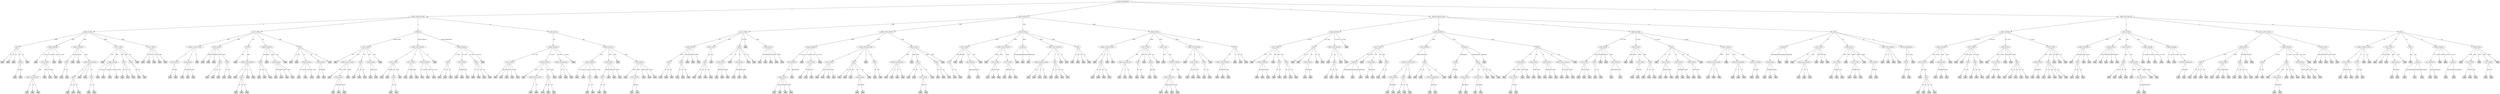 digraph arvore_credito {
	graph [ranksep=2 size="1000,1000"]
	"" [label=numero_dependentes]
	"" -> "->1" [label=1]
	"->1" [label=tempo_residencia_atual]
	"->1" -> "->1->3" [label=3]
	"->1->3" [label=renda_mensal]
	"->1->3" -> "->1->3->3000" [label=3000]
	"->1->3->3000" [label=idade]
	"->1->3->3000" -> "->1->3->3000->45" [label=45]
	"->1->3->3000->45" [label="não" color=lightgrey shape=box style=filled]
	"->1->3->3000" -> "->1->3->3000->35" [label=35]
	"->1->3->3000->35" [label="não" color=lightgrey shape=box style=filled]
	"->1->3->3000" -> "->1->3->3000->25" [label=25]
	"->1->3->3000->25" [label="não" color=lightgrey shape=box style=filled]
	"->1->3->3000" -> "->1->3->3000->40" [label=40]
	"->1->3->3000->40" [label=dividas]
	"->1->3->3000->40" -> "->1->3->3000->40->não" [label="não"]
	"->1->3->3000->40->não" [label=sim color=lightgrey shape=box style=filled]
	"->1->3->3000->40" -> "->1->3->3000->40->sim" [label=sim]
	"->1->3->3000->40->sim" [label="não" color=lightgrey shape=box style=filled]
	"->1->3->3000" -> "->1->3->3000->30" [label=30]
	"->1->3->3000->30" [label="não" color=lightgrey shape=box style=filled]
	"->1->3" -> "->1->3->4000" [label=4000]
	"->1->3->4000" [label=tempo_emprego]
	"->1->3->4000" -> "->1->3->4000->1-3 anos" [label="1-3 anos"]
	"->1->3->4000->1-3 anos" [label="não" color=lightgrey shape=box style=filled]
	"->1->3->4000" -> "->1->3->4000->3-5 anos" [label="3-5 anos"]
	"->1->3->4000->3-5 anos" [label=score_credito]
	"->1->3->4000->3-5 anos" -> "->1->3->4000->3-5 anos->600" [label=600]
	"->1->3->4000->3-5 anos->600" [label=idade_conta_bancaria]
	"->1->3->4000->3-5 anos->600" -> "->1->3->4000->3-5 anos->600->2" [label=2]
	"->1->3->4000->3-5 anos->600->2" [label=sim color=lightgrey shape=box style=filled]
	"->1->3->4000->3-5 anos->600" -> "->1->3->4000->3-5 anos->600->10" [label=10]
	"->1->3->4000->3-5 anos->600->10" [label=sim color=lightgrey shape=box style=filled]
	"->1->3->4000->3-5 anos->600" -> "->1->3->4000->3-5 anos->600->1" [label=1]
	"->1->3->4000->3-5 anos->600->1" [label="não" color=lightgrey shape=box style=filled]
	"->1->3->4000->3-5 anos" -> "->1->3->4000->3-5 anos->800" [label=800]
	"->1->3->4000->3-5 anos->800" [label="não" color=lightgrey shape=box style=filled]
	"->1->3->4000->3-5 anos" -> "->1->3->4000->3-5 anos->750" [label=750]
	"->1->3->4000->3-5 anos->750" [label=sim color=lightgrey shape=box style=filled]
	"->1->3->4000->3-5 anos" -> "->1->3->4000->3-5 anos->650" [label=650]
	"->1->3->4000->3-5 anos->650" [label="não" color=lightgrey shape=box style=filled]
	"->1->3->4000" -> "->1->3->4000->10+ anos" [label="10+ anos"]
	"->1->3->4000->10+ anos" [label="não" color=lightgrey shape=box style=filled]
	"->1->3->4000" -> "->1->3->4000->5-10 anos" [label="5-10 anos"]
	"->1->3->4000->5-10 anos" [label="não" color=lightgrey shape=box style=filled]
	"->1->3" -> "->1->3->5000" [label=5000]
	"->1->3->5000" [label=regiao_residencia]
	"->1->3->5000" -> "->1->3->5000->sul" [label=sul]
	"->1->3->5000->sul" [label=idade]
	"->1->3->5000->sul" -> "->1->3->5000->sul->30" [label=30]
	"->1->3->5000->sul->30" [label="não" color=lightgrey shape=box style=filled]
	"->1->3->5000->sul" -> "->1->3->5000->sul->25" [label=25]
	"->1->3->5000->sul->25" [label=sim color=lightgrey shape=box style=filled]
	"->1->3->5000" -> "->1->3->5000->leste" [label=leste]
	"->1->3->5000->leste" [label=sim color=lightgrey shape=box style=filled]
	"->1->3->5000" -> "->1->3->5000->oeste" [label=oeste]
	"->1->3->5000->oeste" [label="não" color=lightgrey shape=box style=filled]
	"->1->3->5000" -> "->1->3->5000->norte" [label=norte]
	"->1->3->5000->norte" [label=idade_conta_bancaria]
	"->1->3->5000->norte" -> "->1->3->5000->norte->5" [label=5]
	"->1->3->5000->norte->5" [label=idade]
	"->1->3->5000->norte->5" -> "->1->3->5000->norte->5->30" [label=30]
	"->1->3->5000->norte->5->30" [label="não" color=lightgrey shape=box style=filled]
	"->1->3->5000->norte->5" -> "->1->3->5000->norte->5->40" [label=40]
	"->1->3->5000->norte->5->40" [label="não" color=lightgrey shape=box style=filled]
	"->1->3->5000->norte->5" -> "->1->3->5000->norte->5->35" [label=35]
	"->1->3->5000->norte->5->35" [label=sim color=lightgrey shape=box style=filled]
	"->1->3->5000->norte" -> "->1->3->5000->norte->2" [label=2]
	"->1->3->5000->norte->2" [label=sim color=lightgrey shape=box style=filled]
	"->1->3->5000->norte" -> "->1->3->5000->norte->1" [label=1]
	"->1->3->5000->norte->1" [label=sim color=lightgrey shape=box style=filled]
	"->1->3->5000->norte" -> "->1->3->5000->norte->10" [label=10]
	"->1->3->5000->norte->10" [label=idade]
	"->1->3->5000->norte->10" -> "->1->3->5000->norte->10->35" [label=35]
	"->1->3->5000->norte->10->35" [label="não" color=lightgrey shape=box style=filled]
	"->1->3->5000->norte->10" -> "->1->3->5000->norte->10->25" [label=25]
	"->1->3->5000->norte->10->25" [label=sim color=lightgrey shape=box style=filled]
	"->1->3" -> "->1->3->6000" [label=6000]
	"->1->3->6000" [label=score_credito]
	"->1->3->6000" -> "->1->3->6000->700" [label=700]
	"->1->3->6000->700" [label="não" color=lightgrey shape=box style=filled]
	"->1->3->6000" -> "->1->3->6000->800" [label=800]
	"->1->3->6000->800" [label=tempo_emprego]
	"->1->3->6000->800" -> "->1->3->6000->800->1-3 anos" [label="1-3 anos"]
	"->1->3->6000->800->1-3 anos" [label="não" color=lightgrey shape=box style=filled]
	"->1->3->6000->800" -> "->1->3->6000->800->3-5 anos" [label="3-5 anos"]
	"->1->3->6000->800->3-5 anos" [label=sim color=lightgrey shape=box style=filled]
	"->1->3->6000->800" -> "->1->3->6000->800->10+ anos" [label="10+ anos"]
	"->1->3->6000->800->10+ anos" [label=sim color=lightgrey shape=box style=filled]
	"->1->3->6000->800" -> "->1->3->6000->800->5-10 anos" [label="5-10 anos"]
	"->1->3->6000->800->5-10 anos" [label="não" color=lightgrey shape=box style=filled]
	"->1->3->6000" -> "->1->3->6000->650" [label=650]
	"->1->3->6000->650" [label=idade]
	"->1->3->6000->650" -> "->1->3->6000->650->40" [label=40]
	"->1->3->6000->650->40" [label=sim color=lightgrey shape=box style=filled]
	"->1->3->6000->650" -> "->1->3->6000->650->25" [label=25]
	"->1->3->6000->650->25" [label=sim color=lightgrey shape=box style=filled]
	"->1->3->6000->650" -> "->1->3->6000->650->30" [label=30]
	"->1->3->6000->650->30" [label="não" color=lightgrey shape=box style=filled]
	"->1->3->6000" -> "->1->3->6000->600" [label=600]
	"->1->3->6000->600" [label=idade]
	"->1->3->6000->600" -> "->1->3->6000->600->40" [label=40]
	"->1->3->6000->600->40" [label="não" color=lightgrey shape=box style=filled]
	"->1->3->6000->600" -> "->1->3->6000->600->35" [label=35]
	"->1->3->6000->600->35" [label=sim color=lightgrey shape=box style=filled]
	"->1->3->6000" -> "->1->3->6000->750" [label=750]
	"->1->3->6000->750" [label=sim color=lightgrey shape=box style=filled]
	"->1->3" -> "->1->3->2000" [label=2000]
	"->1->3->2000" [label=score_credito]
	"->1->3->2000" -> "->1->3->2000->650" [label=650]
	"->1->3->2000->650" [label=sim color=lightgrey shape=box style=filled]
	"->1->3->2000" -> "->1->3->2000->700" [label=700]
	"->1->3->2000->700" [label=sim color=lightgrey shape=box style=filled]
	"->1->3->2000" -> "->1->3->2000->750" [label=750]
	"->1->3->2000->750" [label="não" color=lightgrey shape=box style=filled]
	"->1->3->2000" -> "->1->3->2000->600" [label=600]
	"->1->3->2000->600" [label="não" color=lightgrey shape=box style=filled]
	"->1->3->2000" -> "->1->3->2000->800" [label=800]
	"->1->3->2000->800" [label="não" color=lightgrey shape=box style=filled]
	"->1" -> "->1->5" [label=5]
	"->1->5" [label=score_credito]
	"->1->5" -> "->1->5->650" [label=650]
	"->1->5->650" [label=numero_cartoes_ativos]
	"->1->5->650" -> "->1->5->650->3" [label=3]
	"->1->5->650->3" [label=possui_imovel]
	"->1->5->650->3" -> "->1->5->650->3->sim" [label=sim]
	"->1->5->650->3->sim" [label=sim color=lightgrey shape=box style=filled]
	"->1->5->650->3" -> "->1->5->650->3->não" [label="não"]
	"->1->5->650->3->não" [label="não" color=lightgrey shape=box style=filled]
	"->1->5->650" -> "->1->5->650->1" [label=1]
	"->1->5->650->1" [label=renda_mensal]
	"->1->5->650->1" -> "->1->5->650->1->5000" [label=5000]
	"->1->5->650->1->5000" [label=sim color=lightgrey shape=box style=filled]
	"->1->5->650->1" -> "->1->5->650->1->3000" [label=3000]
	"->1->5->650->1->3000" [label="não" color=lightgrey shape=box style=filled]
	"->1->5->650->1" -> "->1->5->650->1->2000" [label=2000]
	"->1->5->650->1->2000" [label=sim color=lightgrey shape=box style=filled]
	"->1->5->650" -> "->1->5->650->2" [label=2]
	"->1->5->650->2" [label=sim color=lightgrey shape=box style=filled]
	"->1->5" -> "->1->5->800" [label=800]
	"->1->5->800" [label=renda_mensal]
	"->1->5->800" -> "->1->5->800->5000" [label=5000]
	"->1->5->800->5000" [label=sim color=lightgrey shape=box style=filled]
	"->1->5->800" -> "->1->5->800->2000" [label=2000]
	"->1->5->800->2000" [label=sim color=lightgrey shape=box style=filled]
	"->1->5->800" -> "->1->5->800->6000" [label=6000]
	"->1->5->800->6000" [label=sim color=lightgrey shape=box style=filled]
	"->1->5->800" -> "->1->5->800->3000" [label=3000]
	"->1->5->800->3000" [label=idade]
	"->1->5->800->3000" -> "->1->5->800->3000->35" [label=35]
	"->1->5->800->3000->35" [label=sim color=lightgrey shape=box style=filled]
	"->1->5->800->3000" -> "->1->5->800->3000->40" [label=40]
	"->1->5->800->3000->40" [label="não" color=lightgrey shape=box style=filled]
	"->1->5->800->3000" -> "->1->5->800->3000->25" [label=25]
	"->1->5->800->3000->25" [label=sim color=lightgrey shape=box style=filled]
	"->1->5->800" -> "->1->5->800->4000" [label=4000]
	"->1->5->800->4000" [label=idade]
	"->1->5->800->4000" -> "->1->5->800->4000->30" [label=30]
	"->1->5->800->4000->30" [label=sim color=lightgrey shape=box style=filled]
	"->1->5->800->4000" -> "->1->5->800->4000->35" [label=35]
	"->1->5->800->4000->35" [label="não" color=lightgrey shape=box style=filled]
	"->1->5" -> "->1->5->700" [label=700]
	"->1->5->700" [label=dividas]
	"->1->5->700" -> "->1->5->700->sim" [label=sim]
	"->1->5->700->sim" [label="não" color=lightgrey shape=box style=filled]
	"->1->5->700" -> "->1->5->700->não" [label="não"]
	"->1->5->700->não" [label=idade_conta_bancaria]
	"->1->5->700->não" -> "->1->5->700->não->5" [label=5]
	"->1->5->700->não->5" [label="não" color=lightgrey shape=box style=filled]
	"->1->5->700->não" -> "->1->5->700->não->10" [label=10]
	"->1->5->700->não->10" [label=idade]
	"->1->5->700->não->10" -> "->1->5->700->não->10->45" [label=45]
	"->1->5->700->não->10->45" [label="não" color=lightgrey shape=box style=filled]
	"->1->5->700->não->10" -> "->1->5->700->não->10->30" [label=30]
	"->1->5->700->não->10->30" [label="não" color=lightgrey shape=box style=filled]
	"->1->5->700->não->10" -> "->1->5->700->não->10->40" [label=40]
	"->1->5->700->não->10->40" [label=sim color=lightgrey shape=box style=filled]
	"->1->5->700->não" -> "->1->5->700->não->2" [label=2]
	"->1->5->700->não->2" [label=sim color=lightgrey shape=box style=filled]
	"->1->5->700->não" -> "->1->5->700->não->1" [label=1]
	"->1->5->700->não->1" [label=sim color=lightgrey shape=box style=filled]
	"->1->5" -> "->1->5->750" [label=750]
	"->1->5->750" [label=regiao_residencia]
	"->1->5->750" -> "->1->5->750->norte" [label=norte]
	"->1->5->750->norte" [label=idade]
	"->1->5->750->norte" -> "->1->5->750->norte->30" [label=30]
	"->1->5->750->norte->30" [label="não" color=lightgrey shape=box style=filled]
	"->1->5->750->norte" -> "->1->5->750->norte->40" [label=40]
	"->1->5->750->norte->40" [label=sim color=lightgrey shape=box style=filled]
	"->1->5->750->norte" -> "->1->5->750->norte->35" [label=35]
	"->1->5->750->norte->35" [label=sim color=lightgrey shape=box style=filled]
	"->1->5->750" -> "->1->5->750->leste" [label=leste]
	"->1->5->750->leste" [label="não" color=lightgrey shape=box style=filled]
	"->1->5->750" -> "->1->5->750->oeste" [label=oeste]
	"->1->5->750->oeste" [label=renda_mensal]
	"->1->5->750->oeste" -> "->1->5->750->oeste->2000" [label=2000]
	"->1->5->750->oeste->2000" [label=sim color=lightgrey shape=box style=filled]
	"->1->5->750->oeste" -> "->1->5->750->oeste->5000" [label=5000]
	"->1->5->750->oeste->5000" [label="não" color=lightgrey shape=box style=filled]
	"->1->5->750->oeste" -> "->1->5->750->oeste->4000" [label=4000]
	"->1->5->750->oeste->4000" [label=sim color=lightgrey shape=box style=filled]
	"->1->5->750->oeste" -> "->1->5->750->oeste->3000" [label=3000]
	"->1->5->750->oeste->3000" [label=sim color=lightgrey shape=box style=filled]
	"->1->5->750" -> "->1->5->750->sul" [label=sul]
	"->1->5->750->sul" [label="não" color=lightgrey shape=box style=filled]
	"->1->5" -> "->1->5->600" [label=600]
	"->1->5->600" [label=idade]
	"->1->5->600" -> "->1->5->600->25" [label=25]
	"->1->5->600->25" [label="não" color=lightgrey shape=box style=filled]
	"->1->5->600" -> "->1->5->600->45" [label=45]
	"->1->5->600->45" [label=sim color=lightgrey shape=box style=filled]
	"->1->5->600" -> "->1->5->600->30" [label=30]
	"->1->5->600->30" [label=tempo_emprego]
	"->1->5->600->30" -> "->1->5->600->30->3-5 anos" [label="3-5 anos"]
	"->1->5->600->30->3-5 anos" [label="não" color=lightgrey shape=box style=filled]
	"->1->5->600->30" -> "->1->5->600->30->1-3 anos" [label="1-3 anos"]
	"->1->5->600->30->1-3 anos" [label=sim color=lightgrey shape=box style=filled]
	"->1->5->600->30" -> "->1->5->600->30->10+ anos" [label="10+ anos"]
	"->1->5->600->30->10+ anos" [label="não" color=lightgrey shape=box style=filled]
	"->1->5->600" -> "->1->5->600->40" [label=40]
	"->1->5->600->40" [label=renda_mensal]
	"->1->5->600->40" -> "->1->5->600->40->2000" [label=2000]
	"->1->5->600->40->2000" [label=sim color=lightgrey shape=box style=filled]
	"->1->5->600->40" -> "->1->5->600->40->4000" [label=4000]
	"->1->5->600->40->4000" [label="não" color=lightgrey shape=box style=filled]
	"->1->5->600" -> "->1->5->600->35" [label=35]
	"->1->5->600->35" [label=sim color=lightgrey shape=box style=filled]
	"->1" -> "->1->1" [label=1]
	"->1->1" [label=educacao]
	"->1->1" -> "->1->1->ensino médio" [label="ensino médio"]
	"->1->1->ensino médio" [label=score_credito]
	"->1->1->ensino médio" -> "->1->1->ensino médio->700" [label=700]
	"->1->1->ensino médio->700" [label=sim color=lightgrey shape=box style=filled]
	"->1->1->ensino médio" -> "->1->1->ensino médio->650" [label=650]
	"->1->1->ensino médio->650" [label=limite_cartao_anterior]
	"->1->1->ensino médio->650" -> "->1->1->ensino médio->650->1000" [label=1000]
	"->1->1->ensino médio->650->1000" [label=sim color=lightgrey shape=box style=filled]
	"->1->1->ensino médio->650" -> "->1->1->ensino médio->650->5000" [label=5000]
	"->1->1->ensino médio->650->5000" [label=renda_mensal]
	"->1->1->ensino médio->650->5000" -> "->1->1->ensino médio->650->5000->3000" [label=3000]
	"->1->1->ensino médio->650->5000->3000" [label=sim color=lightgrey shape=box style=filled]
	"->1->1->ensino médio->650->5000" -> "->1->1->ensino médio->650->5000->4000" [label=4000]
	"->1->1->ensino médio->650->5000->4000" [label="não" color=lightgrey shape=box style=filled]
	"->1->1->ensino médio->650->5000" -> "->1->1->ensino médio->650->5000->5000" [label=5000]
	"->1->1->ensino médio->650->5000->5000" [label="não" color=lightgrey shape=box style=filled]
	"->1->1->ensino médio->650" -> "->1->1->ensino médio->650->3000" [label=3000]
	"->1->1->ensino médio->650->3000" [label="não" color=lightgrey shape=box style=filled]
	"->1->1->ensino médio" -> "->1->1->ensino médio->750" [label=750]
	"->1->1->ensino médio->750" [label=idade]
	"->1->1->ensino médio->750" -> "->1->1->ensino médio->750->35" [label=35]
	"->1->1->ensino médio->750->35" [label="não" color=lightgrey shape=box style=filled]
	"->1->1->ensino médio->750" -> "->1->1->ensino médio->750->40" [label=40]
	"->1->1->ensino médio->750->40" [label=sim color=lightgrey shape=box style=filled]
	"->1->1->ensino médio->750" -> "->1->1->ensino médio->750->30" [label=30]
	"->1->1->ensino médio->750->30" [label=sim color=lightgrey shape=box style=filled]
	"->1->1->ensino médio" -> "->1->1->ensino médio->800" [label=800]
	"->1->1->ensino médio->800" [label=renda_mensal]
	"->1->1->ensino médio->800" -> "->1->1->ensino médio->800->6000" [label=6000]
	"->1->1->ensino médio->800->6000" [label="não" color=lightgrey shape=box style=filled]
	"->1->1->ensino médio->800" -> "->1->1->ensino médio->800->5000" [label=5000]
	"->1->1->ensino médio->800->5000" [label=sim color=lightgrey shape=box style=filled]
	"->1->1->ensino médio" -> "->1->1->ensino médio->600" [label=600]
	"->1->1->ensino médio->600" [label="não" color=lightgrey shape=box style=filled]
	"->1->1" -> "->1->1->ensino superior" [label="ensino superior"]
	"->1->1->ensino superior" [label=idade_conta_bancaria]
	"->1->1->ensino superior" -> "->1->1->ensino superior->5" [label=5]
	"->1->1->ensino superior->5" [label=score_credito]
	"->1->1->ensino superior->5" -> "->1->1->ensino superior->5->750" [label=750]
	"->1->1->ensino superior->5->750" [label="não" color=lightgrey shape=box style=filled]
	"->1->1->ensino superior->5" -> "->1->1->ensino superior->5->600" [label=600]
	"->1->1->ensino superior->5->600" [label="não" color=lightgrey shape=box style=filled]
	"->1->1->ensino superior->5" -> "->1->1->ensino superior->5->700" [label=700]
	"->1->1->ensino superior->5->700" [label=idade]
	"->1->1->ensino superior->5->700" -> "->1->1->ensino superior->5->700->25" [label=25]
	"->1->1->ensino superior->5->700->25" [label="não" color=lightgrey shape=box style=filled]
	"->1->1->ensino superior->5->700" -> "->1->1->ensino superior->5->700->30" [label=30]
	"->1->1->ensino superior->5->700->30" [label=sim color=lightgrey shape=box style=filled]
	"->1->1->ensino superior->5" -> "->1->1->ensino superior->5->650" [label=650]
	"->1->1->ensino superior->5->650" [label="não" color=lightgrey shape=box style=filled]
	"->1->1->ensino superior" -> "->1->1->ensino superior->2" [label=2]
	"->1->1->ensino superior->2" [label=score_credito]
	"->1->1->ensino superior->2" -> "->1->1->ensino superior->2->700" [label=700]
	"->1->1->ensino superior->2->700" [label="não" color=lightgrey shape=box style=filled]
	"->1->1->ensino superior->2" -> "->1->1->ensino superior->2->800" [label=800]
	"->1->1->ensino superior->2->800" [label="não" color=lightgrey shape=box style=filled]
	"->1->1->ensino superior->2" -> "->1->1->ensino superior->2->600" [label=600]
	"->1->1->ensino superior->2->600" [label=sim color=lightgrey shape=box style=filled]
	"->1->1->ensino superior" -> "->1->1->ensino superior->1" [label=1]
	"->1->1->ensino superior->1" [label=tempo_emprego]
	"->1->1->ensino superior->1" -> "->1->1->ensino superior->1->5-10 anos" [label="5-10 anos"]
	"->1->1->ensino superior->1->5-10 anos" [label=sim color=lightgrey shape=box style=filled]
	"->1->1->ensino superior->1" -> "->1->1->ensino superior->1->3-5 anos" [label="3-5 anos"]
	"->1->1->ensino superior->1->3-5 anos" [label="não" color=lightgrey shape=box style=filled]
	"->1->1->ensino superior->1" -> "->1->1->ensino superior->1->10+ anos" [label="10+ anos"]
	"->1->1->ensino superior->1->10+ anos" [label="não" color=lightgrey shape=box style=filled]
	"->1->1->ensino superior" -> "->1->1->ensino superior->10" [label=10]
	"->1->1->ensino superior->10" [label=sim color=lightgrey shape=box style=filled]
	"->1->1" -> "->1->1->ensino fundamental" [label="ensino fundamental"]
	"->1->1->ensino fundamental" [label=tempo_emprego]
	"->1->1->ensino fundamental" -> "->1->1->ensino fundamental->1-3 anos" [label="1-3 anos"]
	"->1->1->ensino fundamental->1-3 anos" [label=idade]
	"->1->1->ensino fundamental->1-3 anos" -> "->1->1->ensino fundamental->1-3 anos->25" [label=25]
	"->1->1->ensino fundamental->1-3 anos->25" [label=sim color=lightgrey shape=box style=filled]
	"->1->1->ensino fundamental->1-3 anos" -> "->1->1->ensino fundamental->1-3 anos->45" [label=45]
	"->1->1->ensino fundamental->1-3 anos->45" [label=sim color=lightgrey shape=box style=filled]
	"->1->1->ensino fundamental->1-3 anos" -> "->1->1->ensino fundamental->1-3 anos->30" [label=30]
	"->1->1->ensino fundamental->1-3 anos->30" [label="não" color=lightgrey shape=box style=filled]
	"->1->1->ensino fundamental" -> "->1->1->ensino fundamental->10+ anos" [label="10+ anos"]
	"->1->1->ensino fundamental->10+ anos" [label=score_credito]
	"->1->1->ensino fundamental->10+ anos" -> "->1->1->ensino fundamental->10+ anos->800" [label=800]
	"->1->1->ensino fundamental->10+ anos->800" [label=sim color=lightgrey shape=box style=filled]
	"->1->1->ensino fundamental->10+ anos" -> "->1->1->ensino fundamental->10+ anos->600" [label=600]
	"->1->1->ensino fundamental->10+ anos->600" [label="não" color=lightgrey shape=box style=filled]
	"->1->1->ensino fundamental->10+ anos" -> "->1->1->ensino fundamental->10+ anos->650" [label=650]
	"->1->1->ensino fundamental->10+ anos->650" [label=sim color=lightgrey shape=box style=filled]
	"->1->1->ensino fundamental" -> "->1->1->ensino fundamental->3-5 anos" [label="3-5 anos"]
	"->1->1->ensino fundamental->3-5 anos" [label=idade]
	"->1->1->ensino fundamental->3-5 anos" -> "->1->1->ensino fundamental->3-5 anos->30" [label=30]
	"->1->1->ensino fundamental->3-5 anos->30" [label="não" color=lightgrey shape=box style=filled]
	"->1->1->ensino fundamental->3-5 anos" -> "->1->1->ensino fundamental->3-5 anos->45" [label=45]
	"->1->1->ensino fundamental->3-5 anos->45" [label="não" color=lightgrey shape=box style=filled]
	"->1->1->ensino fundamental->3-5 anos" -> "->1->1->ensino fundamental->3-5 anos->40" [label=40]
	"->1->1->ensino fundamental->3-5 anos->40" [label="não" color=lightgrey shape=box style=filled]
	"->1->1->ensino fundamental->3-5 anos" -> "->1->1->ensino fundamental->3-5 anos->35" [label=35]
	"->1->1->ensino fundamental->3-5 anos->35" [label=sim color=lightgrey shape=box style=filled]
	"->1->1->ensino fundamental" -> "->1->1->ensino fundamental->5-10 anos" [label="5-10 anos"]
	"->1->1->ensino fundamental->5-10 anos" [label="não" color=lightgrey shape=box style=filled]
	"->1" -> "->1->10" [label=10]
	"->1->10" [label=possui_carro]
	"->1->10" -> "->1->10->sim" [label=sim]
	"->1->10->sim" [label=tempo_emprego]
	"->1->10->sim" -> "->1->10->sim->10+ anos" [label="10+ anos"]
	"->1->10->sim->10+ anos" [label=score_credito]
	"->1->10->sim->10+ anos" -> "->1->10->sim->10+ anos->600" [label=600]
	"->1->10->sim->10+ anos->600" [label=sim color=lightgrey shape=box style=filled]
	"->1->10->sim->10+ anos" -> "->1->10->sim->10+ anos->800" [label=800]
	"->1->10->sim->10+ anos->800" [label=sim color=lightgrey shape=box style=filled]
	"->1->10->sim->10+ anos" -> "->1->10->sim->10+ anos->700" [label=700]
	"->1->10->sim->10+ anos->700" [label=sim color=lightgrey shape=box style=filled]
	"->1->10->sim->10+ anos" -> "->1->10->sim->10+ anos->750" [label=750]
	"->1->10->sim->10+ anos->750" [label=sim color=lightgrey shape=box style=filled]
	"->1->10->sim->10+ anos" -> "->1->10->sim->10+ anos->650" [label=650]
	"->1->10->sim->10+ anos->650" [label="não" color=lightgrey shape=box style=filled]
	"->1->10->sim" -> "->1->10->sim->5-10 anos" [label="5-10 anos"]
	"->1->10->sim->5-10 anos" [label=gastos_mensais]
	"->1->10->sim->5-10 anos" -> "->1->10->sim->5-10 anos->2000" [label=2000]
	"->1->10->sim->5-10 anos->2000" [label="não" color=lightgrey shape=box style=filled]
	"->1->10->sim->5-10 anos" -> "->1->10->sim->5-10 anos->1500" [label=1500]
	"->1->10->sim->5-10 anos->1500" [label=idade_conta_bancaria]
	"->1->10->sim->5-10 anos->1500" -> "->1->10->sim->5-10 anos->1500->1" [label=1]
	"->1->10->sim->5-10 anos->1500->1" [label=sim color=lightgrey shape=box style=filled]
	"->1->10->sim->5-10 anos->1500" -> "->1->10->sim->5-10 anos->1500->10" [label=10]
	"->1->10->sim->5-10 anos->1500->10" [label="não" color=lightgrey shape=box style=filled]
	"->1->10->sim->5-10 anos" -> "->1->10->sim->5-10 anos->2500" [label=2500]
	"->1->10->sim->5-10 anos->2500" [label=idade]
	"->1->10->sim->5-10 anos->2500" -> "->1->10->sim->5-10 anos->2500->40" [label=40]
	"->1->10->sim->5-10 anos->2500->40" [label="não" color=lightgrey shape=box style=filled]
	"->1->10->sim->5-10 anos->2500" -> "->1->10->sim->5-10 anos->2500->45" [label=45]
	"->1->10->sim->5-10 anos->2500->45" [label=sim color=lightgrey shape=box style=filled]
	"->1->10->sim->5-10 anos->2500" -> "->1->10->sim->5-10 anos->2500->30" [label=30]
	"->1->10->sim->5-10 anos->2500->30" [label=sim color=lightgrey shape=box style=filled]
	"->1->10->sim->5-10 anos" -> "->1->10->sim->5-10 anos->1000" [label=1000]
	"->1->10->sim->5-10 anos->1000" [label="não" color=lightgrey shape=box style=filled]
	"->1->10->sim" -> "->1->10->sim->3-5 anos" [label="3-5 anos"]
	"->1->10->sim->3-5 anos" [label=idade_conta_bancaria]
	"->1->10->sim->3-5 anos" -> "->1->10->sim->3-5 anos->10" [label=10]
	"->1->10->sim->3-5 anos->10" [label=sim color=lightgrey shape=box style=filled]
	"->1->10->sim->3-5 anos" -> "->1->10->sim->3-5 anos->5" [label=5]
	"->1->10->sim->3-5 anos->5" [label="não" color=lightgrey shape=box style=filled]
	"->1->10->sim->3-5 anos" -> "->1->10->sim->3-5 anos->1" [label=1]
	"->1->10->sim->3-5 anos->1" [label="não" color=lightgrey shape=box style=filled]
	"->1->10->sim" -> "->1->10->sim->1-3 anos" [label="1-3 anos"]
	"->1->10->sim->1-3 anos" [label=sim color=lightgrey shape=box style=filled]
	"->1->10" -> "->1->10->não" [label="não"]
	"->1->10->não" [label=gastos_mensais]
	"->1->10->não" -> "->1->10->não->1000" [label=1000]
	"->1->10->não->1000" [label=tempo_emprego]
	"->1->10->não->1000" -> "->1->10->não->1000->5-10 anos" [label="5-10 anos"]
	"->1->10->não->1000->5-10 anos" [label="não" color=lightgrey shape=box style=filled]
	"->1->10->não->1000" -> "->1->10->não->1000->1-3 anos" [label="1-3 anos"]
	"->1->10->não->1000->1-3 anos" [label=sim color=lightgrey shape=box style=filled]
	"->1->10->não->1000" -> "->1->10->não->1000->3-5 anos" [label="3-5 anos"]
	"->1->10->não->1000->3-5 anos" [label=idade]
	"->1->10->não->1000->3-5 anos" -> "->1->10->não->1000->3-5 anos->25" [label=25]
	"->1->10->não->1000->3-5 anos->25" [label="não" color=lightgrey shape=box style=filled]
	"->1->10->não->1000->3-5 anos" -> "->1->10->não->1000->3-5 anos->35" [label=35]
	"->1->10->não->1000->3-5 anos->35" [label=sim color=lightgrey shape=box style=filled]
	"->1->10->não->1000" -> "->1->10->não->1000->10+ anos" [label="10+ anos"]
	"->1->10->não->1000->10+ anos" [label="não" color=lightgrey shape=box style=filled]
	"->1->10->não" -> "->1->10->não->2500" [label=2500]
	"->1->10->não->2500" [label=renda_mensal]
	"->1->10->não->2500" -> "->1->10->não->2500->6000" [label=6000]
	"->1->10->não->2500->6000" [label=idade]
	"->1->10->não->2500->6000" -> "->1->10->não->2500->6000->30" [label=30]
	"->1->10->não->2500->6000->30" [label="não" color=lightgrey shape=box style=filled]
	"->1->10->não->2500->6000" -> "->1->10->não->2500->6000->40" [label=40]
	"->1->10->não->2500->6000->40" [label=sim color=lightgrey shape=box style=filled]
	"->1->10->não->2500" -> "->1->10->não->2500->5000" [label=5000]
	"->1->10->não->2500->5000" [label=sim color=lightgrey shape=box style=filled]
	"->1->10->não->2500" -> "->1->10->não->2500->3000" [label=3000]
	"->1->10->não->2500->3000" [label="não" color=lightgrey shape=box style=filled]
	"->1->10->não->2500" -> "->1->10->não->2500->4000" [label=4000]
	"->1->10->não->2500->4000" [label="não" color=lightgrey shape=box style=filled]
	"->1->10->não" -> "->1->10->não->1500" [label=1500]
	"->1->10->não->1500" [label="não" color=lightgrey shape=box style=filled]
	"->1->10->não" -> "->1->10->não->2000" [label=2000]
	"->1->10->não->2000" [label=renda_mensal]
	"->1->10->não->2000" -> "->1->10->não->2000->5000" [label=5000]
	"->1->10->não->2000->5000" [label=sim color=lightgrey shape=box style=filled]
	"->1->10->não->2000" -> "->1->10->não->2000->2000" [label=2000]
	"->1->10->não->2000->2000" [label=score_credito]
	"->1->10->não->2000->2000" -> "->1->10->não->2000->2000->800" [label=800]
	"->1->10->não->2000->2000->800" [label="não" color=lightgrey shape=box style=filled]
	"->1->10->não->2000->2000" -> "->1->10->não->2000->2000->650" [label=650]
	"->1->10->não->2000->2000->650" [label=sim color=lightgrey shape=box style=filled]
	"->1->10->não->2000" -> "->1->10->não->2000->6000" [label=6000]
	"->1->10->não->2000->6000" [label=sim color=lightgrey shape=box style=filled]
	"->1->10->não->2000" -> "->1->10->não->2000->4000" [label=4000]
	"->1->10->não->2000->4000" [label=sim color=lightgrey shape=box style=filled]
	"->1->10->não->2000" -> "->1->10->não->2000->3000" [label=3000]
	"->1->10->não->2000->3000" [label="não" color=lightgrey shape=box style=filled]
	"" -> "->2" [label=2]
	"->2" [label=gastos_mensais]
	"->2" -> "->2->2000" [label=2000]
	"->2->2000" [label=score_credito]
	"->2->2000" -> "->2->2000->750" [label=750]
	"->2->2000->750" [label=renda_mensal]
	"->2->2000->750" -> "->2->2000->750->5000" [label=5000]
	"->2->2000->750->5000" [label=idade]
	"->2->2000->750->5000" -> "->2->2000->750->5000->35" [label=35]
	"->2->2000->750->5000->35" [label=sim color=lightgrey shape=box style=filled]
	"->2->2000->750->5000" -> "->2->2000->750->5000->45" [label=45]
	"->2->2000->750->5000->45" [label="não" color=lightgrey shape=box style=filled]
	"->2->2000->750->5000" -> "->2->2000->750->5000->30" [label=30]
	"->2->2000->750->5000->30" [label="não" color=lightgrey shape=box style=filled]
	"->2->2000->750" -> "->2->2000->750->4000" [label=4000]
	"->2->2000->750->4000" [label=idade]
	"->2->2000->750->4000" -> "->2->2000->750->4000->35" [label=35]
	"->2->2000->750->4000->35" [label=sim color=lightgrey shape=box style=filled]
	"->2->2000->750->4000" -> "->2->2000->750->4000->25" [label=25]
	"->2->2000->750->4000->25" [label="não" color=lightgrey shape=box style=filled]
	"->2->2000->750->4000" -> "->2->2000->750->4000->40" [label=40]
	"->2->2000->750->4000->40" [label=sim color=lightgrey shape=box style=filled]
	"->2->2000->750" -> "->2->2000->750->2000" [label=2000]
	"->2->2000->750->2000" [label=sim color=lightgrey shape=box style=filled]
	"->2->2000->750" -> "->2->2000->750->6000" [label=6000]
	"->2->2000->750->6000" [label=sim color=lightgrey shape=box style=filled]
	"->2->2000->750" -> "->2->2000->750->3000" [label=3000]
	"->2->2000->750->3000" [label=sim color=lightgrey shape=box style=filled]
	"->2->2000" -> "->2->2000->800" [label=800]
	"->2->2000->800" [label=possui_carro]
	"->2->2000->800" -> "->2->2000->800->não" [label="não"]
	"->2->2000->800->não" [label=idade]
	"->2->2000->800->não" -> "->2->2000->800->não->25" [label=25]
	"->2->2000->800->não->25" [label=sim color=lightgrey shape=box style=filled]
	"->2->2000->800->não" -> "->2->2000->800->não->45" [label=45]
	"->2->2000->800->não->45" [label=sim color=lightgrey shape=box style=filled]
	"->2->2000->800->não" -> "->2->2000->800->não->35" [label=35]
	"->2->2000->800->não->35" [label=sim color=lightgrey shape=box style=filled]
	"->2->2000->800->não" -> "->2->2000->800->não->30" [label=30]
	"->2->2000->800->não->30" [label="não" color=lightgrey shape=box style=filled]
	"->2->2000->800" -> "->2->2000->800->sim" [label=sim]
	"->2->2000->800->sim" [label="não" color=lightgrey shape=box style=filled]
	"->2->2000" -> "->2->2000->700" [label=700]
	"->2->2000->700" [label=idade]
	"->2->2000->700" -> "->2->2000->700->30" [label=30]
	"->2->2000->700->30" [label=renda_mensal]
	"->2->2000->700->30" -> "->2->2000->700->30->6000" [label=6000]
	"->2->2000->700->30->6000" [label="não" color=lightgrey shape=box style=filled]
	"->2->2000->700->30" -> "->2->2000->700->30->5000" [label=5000]
	"->2->2000->700->30->5000" [label=sim color=lightgrey shape=box style=filled]
	"->2->2000->700->30" -> "->2->2000->700->30->4000" [label=4000]
	"->2->2000->700->30->4000" [label="não" color=lightgrey shape=box style=filled]
	"->2->2000->700" -> "->2->2000->700->45" [label=45]
	"->2->2000->700->45" [label=sim color=lightgrey shape=box style=filled]
	"->2->2000->700" -> "->2->2000->700->35" [label=35]
	"->2->2000->700->35" [label=renda_mensal]
	"->2->2000->700->35" -> "->2->2000->700->35->4000" [label=4000]
	"->2->2000->700->35->4000" [label=sim color=lightgrey shape=box style=filled]
	"->2->2000->700->35" -> "->2->2000->700->35->5000" [label=5000]
	"->2->2000->700->35->5000" [label="não" color=lightgrey shape=box style=filled]
	"->2->2000->700->35" -> "->2->2000->700->35->2000" [label=2000]
	"->2->2000->700->35->2000" [label=sim color=lightgrey shape=box style=filled]
	"->2->2000->700" -> "->2->2000->700->25" [label=25]
	"->2->2000->700->25" [label=sim color=lightgrey shape=box style=filled]
	"->2->2000->700" -> "->2->2000->700->40" [label=40]
	"->2->2000->700->40" [label="não" color=lightgrey shape=box style=filled]
	"->2->2000" -> "->2->2000->650" [label=650]
	"->2->2000->650" [label=sim color=lightgrey shape=box style=filled]
	"->2->2000" -> "->2->2000->600" [label=600]
	"->2->2000->600" [label=renda_mensal]
	"->2->2000->600" -> "->2->2000->600->5000" [label=5000]
	"->2->2000->600->5000" [label=sim color=lightgrey shape=box style=filled]
	"->2->2000->600" -> "->2->2000->600->3000" [label=3000]
	"->2->2000->600->3000" [label=sim color=lightgrey shape=box style=filled]
	"->2->2000->600" -> "->2->2000->600->2000" [label=2000]
	"->2->2000->600->2000" [label="não" color=lightgrey shape=box style=filled]
	"->2->2000->600" -> "->2->2000->600->6000" [label=6000]
	"->2->2000->600->6000" [label="não" color=lightgrey shape=box style=filled]
	"->2->2000->600" -> "->2->2000->600->4000" [label=4000]
	"->2->2000->600->4000" [label=sim color=lightgrey shape=box style=filled]
	"->2" -> "->2->2500" [label=2500]
	"->2->2500" [label=limite_cartao_anterior]
	"->2->2500" -> "->2->2500->3000" [label=3000]
	"->2->2500->3000" [label=tempo_emprego]
	"->2->2500->3000" -> "->2->2500->3000->5-10 anos" [label="5-10 anos"]
	"->2->2500->3000->5-10 anos" [label=tipo_residencia]
	"->2->2500->3000->5-10 anos" -> "->2->2500->3000->5-10 anos->casa" [label=casa]
	"->2->2500->3000->5-10 anos->casa" [label=renda_mensal]
	"->2->2500->3000->5-10 anos->casa" -> "->2->2500->3000->5-10 anos->casa->5000" [label=5000]
	"->2->2500->3000->5-10 anos->casa->5000" [label=sim color=lightgrey shape=box style=filled]
	"->2->2500->3000->5-10 anos->casa" -> "->2->2500->3000->5-10 anos->casa->2000" [label=2000]
	"->2->2500->3000->5-10 anos->casa->2000" [label="não" color=lightgrey shape=box style=filled]
	"->2->2500->3000->5-10 anos->casa" -> "->2->2500->3000->5-10 anos->casa->4000" [label=4000]
	"->2->2500->3000->5-10 anos->casa->4000" [label="não" color=lightgrey shape=box style=filled]
	"->2->2500->3000->5-10 anos->casa" -> "->2->2500->3000->5-10 anos->casa->6000" [label=6000]
	"->2->2500->3000->5-10 anos->casa->6000" [label="não" color=lightgrey shape=box style=filled]
	"->2->2500->3000->5-10 anos" -> "->2->2500->3000->5-10 anos->apartamento" [label=apartamento]
	"->2->2500->3000->5-10 anos->apartamento" [label=sim color=lightgrey shape=box style=filled]
	"->2->2500->3000" -> "->2->2500->3000->1-3 anos" [label="1-3 anos"]
	"->2->2500->3000->1-3 anos" [label="não" color=lightgrey shape=box style=filled]
	"->2->2500->3000" -> "->2->2500->3000->3-5 anos" [label="3-5 anos"]
	"->2->2500->3000->3-5 anos" [label=score_credito]
	"->2->2500->3000->3-5 anos" -> "->2->2500->3000->3-5 anos->700" [label=700]
	"->2->2500->3000->3-5 anos->700" [label="não" color=lightgrey shape=box style=filled]
	"->2->2500->3000->3-5 anos" -> "->2->2500->3000->3-5 anos->600" [label=600]
	"->2->2500->3000->3-5 anos->600" [label=sim color=lightgrey shape=box style=filled]
	"->2->2500->3000->3-5 anos" -> "->2->2500->3000->3-5 anos->750" [label=750]
	"->2->2500->3000->3-5 anos->750" [label=sim color=lightgrey shape=box style=filled]
	"->2->2500->3000" -> "->2->2500->3000->10+ anos" [label="10+ anos"]
	"->2->2500->3000->10+ anos" [label="não" color=lightgrey shape=box style=filled]
	"->2->2500" -> "->2->2500->1000" [label=1000]
	"->2->2500->1000" [label=tempo_residencia_atual]
	"->2->2500->1000" -> "->2->2500->1000->5" [label=5]
	"->2->2500->1000->5" [label=score_credito]
	"->2->2500->1000->5" -> "->2->2500->1000->5->800" [label=800]
	"->2->2500->1000->5->800" [label="não" color=lightgrey shape=box style=filled]
	"->2->2500->1000->5" -> "->2->2500->1000->5->750" [label=750]
	"->2->2500->1000->5->750" [label=sim color=lightgrey shape=box style=filled]
	"->2->2500->1000->5" -> "->2->2500->1000->5->700" [label=700]
	"->2->2500->1000->5->700" [label=sim color=lightgrey shape=box style=filled]
	"->2->2500->1000->5" -> "->2->2500->1000->5->650" [label=650]
	"->2->2500->1000->5->650" [label=sim color=lightgrey shape=box style=filled]
	"->2->2500->1000" -> "->2->2500->1000->3" [label=3]
	"->2->2500->1000->3" [label=idade]
	"->2->2500->1000->3" -> "->2->2500->1000->3->25" [label=25]
	"->2->2500->1000->3->25" [label=sim color=lightgrey shape=box style=filled]
	"->2->2500->1000->3" -> "->2->2500->1000->3->35" [label=35]
	"->2->2500->1000->3->35" [label="não" color=lightgrey shape=box style=filled]
	"->2->2500->1000->3" -> "->2->2500->1000->3->40" [label=40]
	"->2->2500->1000->3->40" [label="não" color=lightgrey shape=box style=filled]
	"->2->2500->1000->3" -> "->2->2500->1000->3->30" [label=30]
	"->2->2500->1000->3->30" [label=renda_mensal]
	"->2->2500->1000->3->30" -> "->2->2500->1000->3->30->5000" [label=5000]
	"->2->2500->1000->3->30->5000" [label="não" color=lightgrey shape=box style=filled]
	"->2->2500->1000->3->30" -> "->2->2500->1000->3->30->3000" [label=3000]
	"->2->2500->1000->3->30->3000" [label=sim color=lightgrey shape=box style=filled]
	"->2->2500->1000->3" -> "->2->2500->1000->3->45" [label=45]
	"->2->2500->1000->3->45" [label="não" color=lightgrey shape=box style=filled]
	"->2->2500->1000" -> "->2->2500->1000->1" [label=1]
	"->2->2500->1000->1" [label="não" color=lightgrey shape=box style=filled]
	"->2->2500->1000" -> "->2->2500->1000->10" [label=10]
	"->2->2500->1000->10" [label=idade]
	"->2->2500->1000->10" -> "->2->2500->1000->10->45" [label=45]
	"->2->2500->1000->10->45" [label="não" color=lightgrey shape=box style=filled]
	"->2->2500->1000->10" -> "->2->2500->1000->10->40" [label=40]
	"->2->2500->1000->10->40" [label=sim color=lightgrey shape=box style=filled]
	"->2->2500" -> "->2->2500->5000" [label=5000]
	"->2->2500->5000" [label=renda_mensal]
	"->2->2500->5000" -> "->2->2500->5000->6000" [label=6000]
	"->2->2500->5000->6000" [label=idade_conta_bancaria]
	"->2->2500->5000->6000" -> "->2->2500->5000->6000->1" [label=1]
	"->2->2500->5000->6000->1" [label=sim color=lightgrey shape=box style=filled]
	"->2->2500->5000->6000" -> "->2->2500->5000->6000->2" [label=2]
	"->2->2500->5000->6000->2" [label=sim color=lightgrey shape=box style=filled]
	"->2->2500->5000->6000" -> "->2->2500->5000->6000->10" [label=10]
	"->2->2500->5000->6000->10" [label="não" color=lightgrey shape=box style=filled]
	"->2->2500->5000->6000" -> "->2->2500->5000->6000->5" [label=5]
	"->2->2500->5000->6000->5" [label=sim color=lightgrey shape=box style=filled]
	"->2->2500->5000" -> "->2->2500->5000->4000" [label=4000]
	"->2->2500->5000->4000" [label=sim color=lightgrey shape=box style=filled]
	"->2->2500->5000" -> "->2->2500->5000->5000" [label=5000]
	"->2->2500->5000->5000" [label=idade]
	"->2->2500->5000->5000" -> "->2->2500->5000->5000->30" [label=30]
	"->2->2500->5000->5000->30" [label=sim color=lightgrey shape=box style=filled]
	"->2->2500->5000->5000" -> "->2->2500->5000->5000->40" [label=40]
	"->2->2500->5000->5000->40" [label="não" color=lightgrey shape=box style=filled]
	"->2->2500->5000->5000" -> "->2->2500->5000->5000->25" [label=25]
	"->2->2500->5000->5000->25" [label=score_credito]
	"->2->2500->5000->5000->25" -> "->2->2500->5000->5000->25->600" [label=600]
	"->2->2500->5000->5000->25->600" [label="não" color=lightgrey shape=box style=filled]
	"->2->2500->5000->5000->25" -> "->2->2500->5000->5000->25->750" [label=750]
	"->2->2500->5000->5000->25->750" [label=sim color=lightgrey shape=box style=filled]
	"->2->2500->5000->5000" -> "->2->2500->5000->5000->35" [label=35]
	"->2->2500->5000->5000->35" [label="não" color=lightgrey shape=box style=filled]
	"->2->2500->5000" -> "->2->2500->5000->2000" [label=2000]
	"->2->2500->5000->2000" [label=idade]
	"->2->2500->5000->2000" -> "->2->2500->5000->2000->40" [label=40]
	"->2->2500->5000->2000->40" [label="não" color=lightgrey shape=box style=filled]
	"->2->2500->5000->2000" -> "->2->2500->5000->2000->35" [label=35]
	"->2->2500->5000->2000->35" [label="não" color=lightgrey shape=box style=filled]
	"->2->2500->5000->2000" -> "->2->2500->5000->2000->30" [label=30]
	"->2->2500->5000->2000->30" [label=sim color=lightgrey shape=box style=filled]
	"->2->2500->5000" -> "->2->2500->5000->3000" [label=3000]
	"->2->2500->5000->3000" [label=sim color=lightgrey shape=box style=filled]
	"->2" -> "->2->1500" [label=1500]
	"->2->1500" [label=renda_mensal]
	"->2->1500" -> "->2->1500->5000" [label=5000]
	"->2->1500->5000" [label=score_credito]
	"->2->1500->5000" -> "->2->1500->5000->650" [label=650]
	"->2->1500->5000->650" [label=idade]
	"->2->1500->5000->650" -> "->2->1500->5000->650->35" [label=35]
	"->2->1500->5000->650->35" [label=sim color=lightgrey shape=box style=filled]
	"->2->1500->5000->650" -> "->2->1500->5000->650->25" [label=25]
	"->2->1500->5000->650->25" [label="não" color=lightgrey shape=box style=filled]
	"->2->1500->5000" -> "->2->1500->5000->600" [label=600]
	"->2->1500->5000->600" [label="não" color=lightgrey shape=box style=filled]
	"->2->1500->5000" -> "->2->1500->5000->800" [label=800]
	"->2->1500->5000->800" [label=sim color=lightgrey shape=box style=filled]
	"->2->1500->5000" -> "->2->1500->5000->750" [label=750]
	"->2->1500->5000->750" [label=tipo_residencia]
	"->2->1500->5000->750" -> "->2->1500->5000->750->apartamento" [label=apartamento]
	"->2->1500->5000->750->apartamento" [label="não" color=lightgrey shape=box style=filled]
	"->2->1500->5000->750" -> "->2->1500->5000->750->casa" [label=casa]
	"->2->1500->5000->750->casa" [label=sim color=lightgrey shape=box style=filled]
	"->2->1500->5000" -> "->2->1500->5000->700" [label=700]
	"->2->1500->5000->700" [label=sim color=lightgrey shape=box style=filled]
	"->2->1500" -> "->2->1500->3000" [label=3000]
	"->2->1500->3000" [label=limite_cartao_anterior]
	"->2->1500->3000" -> "->2->1500->3000->3000" [label=3000]
	"->2->1500->3000->3000" [label=sim color=lightgrey shape=box style=filled]
	"->2->1500->3000" -> "->2->1500->3000->5000" [label=5000]
	"->2->1500->3000->5000" [label=score_credito]
	"->2->1500->3000->5000" -> "->2->1500->3000->5000->600" [label=600]
	"->2->1500->3000->5000->600" [label=sim color=lightgrey shape=box style=filled]
	"->2->1500->3000->5000" -> "->2->1500->3000->5000->700" [label=700]
	"->2->1500->3000->5000->700" [label=sim color=lightgrey shape=box style=filled]
	"->2->1500->3000->5000" -> "->2->1500->3000->5000->800" [label=800]
	"->2->1500->3000->5000->800" [label="não" color=lightgrey shape=box style=filled]
	"->2->1500->3000" -> "->2->1500->3000->1000" [label=1000]
	"->2->1500->3000->1000" [label=score_credito]
	"->2->1500->3000->1000" -> "->2->1500->3000->1000->600" [label=600]
	"->2->1500->3000->1000->600" [label="não" color=lightgrey shape=box style=filled]
	"->2->1500->3000->1000" -> "->2->1500->3000->1000->800" [label=800]
	"->2->1500->3000->1000->800" [label="não" color=lightgrey shape=box style=filled]
	"->2->1500->3000->1000" -> "->2->1500->3000->1000->700" [label=700]
	"->2->1500->3000->1000->700" [label=sim color=lightgrey shape=box style=filled]
	"->2->1500" -> "->2->1500->4000" [label=4000]
	"->2->1500->4000" [label=ocupacao]
	"->2->1500->4000" -> "->2->1500->4000->desempregado" [label=desempregado]
	"->2->1500->4000->desempregado" [label=sim color=lightgrey shape=box style=filled]
	"->2->1500->4000" -> "->2->1500->4000->empregado" [label=empregado]
	"->2->1500->4000->empregado" [label="não" color=lightgrey shape=box style=filled]
	"->2->1500->4000" -> "->2->1500->4000->autônomo" [label="autônomo"]
	"->2->1500->4000->autônomo" [label="não" color=lightgrey shape=box style=filled]
	"->2->1500" -> "->2->1500->6000" [label=6000]
	"->2->1500->6000" [label=idade_conta_bancaria]
	"->2->1500->6000" -> "->2->1500->6000->5" [label=5]
	"->2->1500->6000->5" [label=tempo_residencia_atual]
	"->2->1500->6000->5" -> "->2->1500->6000->5->10" [label=10]
	"->2->1500->6000->5->10" [label="não" color=lightgrey shape=box style=filled]
	"->2->1500->6000->5" -> "->2->1500->6000->5->1" [label=1]
	"->2->1500->6000->5->1" [label=sim color=lightgrey shape=box style=filled]
	"->2->1500->6000->5" -> "->2->1500->6000->5->3" [label=3]
	"->2->1500->6000->5->3" [label="não" color=lightgrey shape=box style=filled]
	"->2->1500->6000->5" -> "->2->1500->6000->5->5" [label=5]
	"->2->1500->6000->5->5" [label=sim color=lightgrey shape=box style=filled]
	"->2->1500->6000" -> "->2->1500->6000->1" [label=1]
	"->2->1500->6000->1" [label=idade]
	"->2->1500->6000->1" -> "->2->1500->6000->1->45" [label=45]
	"->2->1500->6000->1->45" [label="não" color=lightgrey shape=box style=filled]
	"->2->1500->6000->1" -> "->2->1500->6000->1->25" [label=25]
	"->2->1500->6000->1->25" [label="não" color=lightgrey shape=box style=filled]
	"->2->1500->6000->1" -> "->2->1500->6000->1->30" [label=30]
	"->2->1500->6000->1->30" [label=sim color=lightgrey shape=box style=filled]
	"->2->1500->6000->1" -> "->2->1500->6000->1->40" [label=40]
	"->2->1500->6000->1->40" [label="não" color=lightgrey shape=box style=filled]
	"->2->1500->6000" -> "->2->1500->6000->2" [label=2]
	"->2->1500->6000->2" [label="não" color=lightgrey shape=box style=filled]
	"->2->1500->6000" -> "->2->1500->6000->10" [label=10]
	"->2->1500->6000->10" [label=sim color=lightgrey shape=box style=filled]
	"->2->1500" -> "->2->1500->2000" [label=2000]
	"->2->1500->2000" [label=idade]
	"->2->1500->2000" -> "->2->1500->2000->40" [label=40]
	"->2->1500->2000->40" [label=sim color=lightgrey shape=box style=filled]
	"->2->1500->2000" -> "->2->1500->2000->30" [label=30]
	"->2->1500->2000->30" [label="não" color=lightgrey shape=box style=filled]
	"->2->1500->2000" -> "->2->1500->2000->35" [label=35]
	"->2->1500->2000->35" [label="não" color=lightgrey shape=box style=filled]
	"->2->1500->2000" -> "->2->1500->2000->45" [label=45]
	"->2->1500->2000->45" [label="não" color=lightgrey shape=box style=filled]
	"->2" -> "->2->1000" [label=1000]
	"->2->1000" [label=renda_mensal]
	"->2->1000" -> "->2->1000->5000" [label=5000]
	"->2->1000->5000" [label=tempo_residencia_atual]
	"->2->1000->5000" -> "->2->1000->5000->10" [label=10]
	"->2->1000->5000->10" [label=sim color=lightgrey shape=box style=filled]
	"->2->1000->5000" -> "->2->1000->5000->3" [label=3]
	"->2->1000->5000->3" [label=idade]
	"->2->1000->5000->3" -> "->2->1000->5000->3->30" [label=30]
	"->2->1000->5000->3->30" [label=sim color=lightgrey shape=box style=filled]
	"->2->1000->5000->3" -> "->2->1000->5000->3->45" [label=45]
	"->2->1000->5000->3->45" [label="não" color=lightgrey shape=box style=filled]
	"->2->1000->5000->3" -> "->2->1000->5000->3->25" [label=25]
	"->2->1000->5000->3->25" [label="não" color=lightgrey shape=box style=filled]
	"->2->1000->5000->3" -> "->2->1000->5000->3->40" [label=40]
	"->2->1000->5000->3->40" [label="não" color=lightgrey shape=box style=filled]
	"->2->1000->5000" -> "->2->1000->5000->5" [label=5]
	"->2->1000->5000->5" [label="não" color=lightgrey shape=box style=filled]
	"->2->1000->5000" -> "->2->1000->5000->1" [label=1]
	"->2->1000->5000->1" [label=sim color=lightgrey shape=box style=filled]
	"->2->1000" -> "->2->1000->6000" [label=6000]
	"->2->1000->6000" [label=score_credito]
	"->2->1000->6000" -> "->2->1000->6000->800" [label=800]
	"->2->1000->6000->800" [label=idade_conta_bancaria]
	"->2->1000->6000->800" -> "->2->1000->6000->800->5" [label=5]
	"->2->1000->6000->800->5" [label=sim color=lightgrey shape=box style=filled]
	"->2->1000->6000->800" -> "->2->1000->6000->800->2" [label=2]
	"->2->1000->6000->800->2" [label="não" color=lightgrey shape=box style=filled]
	"->2->1000->6000->800" -> "->2->1000->6000->800->10" [label=10]
	"->2->1000->6000->800->10" [label=sim color=lightgrey shape=box style=filled]
	"->2->1000->6000" -> "->2->1000->6000->600" [label=600]
	"->2->1000->6000->600" [label=idade]
	"->2->1000->6000->600" -> "->2->1000->6000->600->45" [label=45]
	"->2->1000->6000->600->45" [label="não" color=lightgrey shape=box style=filled]
	"->2->1000->6000->600" -> "->2->1000->6000->600->40" [label=40]
	"->2->1000->6000->600->40" [label=sim color=lightgrey shape=box style=filled]
	"->2->1000->6000" -> "->2->1000->6000->700" [label=700]
	"->2->1000->6000->700" [label=sim color=lightgrey shape=box style=filled]
	"->2->1000->6000" -> "->2->1000->6000->650" [label=650]
	"->2->1000->6000->650" [label=dividas]
	"->2->1000->6000->650" -> "->2->1000->6000->650->não" [label="não"]
	"->2->1000->6000->650->não" [label="não" color=lightgrey shape=box style=filled]
	"->2->1000->6000->650" -> "->2->1000->6000->650->sim" [label=sim]
	"->2->1000->6000->650->sim" [label=sim color=lightgrey shape=box style=filled]
	"->2->1000->6000" -> "->2->1000->6000->750" [label=750]
	"->2->1000->6000->750" [label="não" color=lightgrey shape=box style=filled]
	"->2->1000" -> "->2->1000->3000" [label=3000]
	"->2->1000->3000" [label=possui_carro]
	"->2->1000->3000" -> "->2->1000->3000->não" [label="não"]
	"->2->1000->3000->não" [label="não" color=lightgrey shape=box style=filled]
	"->2->1000->3000" -> "->2->1000->3000->sim" [label=sim]
	"->2->1000->3000->sim" [label=historico_criminal]
	"->2->1000->3000->sim" -> "->2->1000->3000->sim->sim" [label=sim]
	"->2->1000->3000->sim->sim" [label=regiao_residencia]
	"->2->1000->3000->sim->sim" -> "->2->1000->3000->sim->sim->sul" [label=sul]
	"->2->1000->3000->sim->sim->sul" [label=sim color=lightgrey shape=box style=filled]
	"->2->1000->3000->sim->sim" -> "->2->1000->3000->sim->sim->norte" [label=norte]
	"->2->1000->3000->sim->sim->norte" [label="não" color=lightgrey shape=box style=filled]
	"->2->1000->3000->sim->sim" -> "->2->1000->3000->sim->sim->oeste" [label=oeste]
	"->2->1000->3000->sim->sim->oeste" [label="não" color=lightgrey shape=box style=filled]
	"->2->1000->3000->sim->sim" -> "->2->1000->3000->sim->sim->leste" [label=leste]
	"->2->1000->3000->sim->sim->leste" [label="não" color=lightgrey shape=box style=filled]
	"->2->1000->3000->sim" -> "->2->1000->3000->sim->não" [label="não"]
	"->2->1000->3000->sim->não" [label=sim color=lightgrey shape=box style=filled]
	"->2->1000" -> "->2->1000->2000" [label=2000]
	"->2->1000->2000" [label=idade_conta_bancaria]
	"->2->1000->2000" -> "->2->1000->2000->10" [label=10]
	"->2->1000->2000->10" [label="não" color=lightgrey shape=box style=filled]
	"->2->1000->2000" -> "->2->1000->2000->5" [label=5]
	"->2->1000->2000->5" [label=score_credito]
	"->2->1000->2000->5" -> "->2->1000->2000->5->650" [label=650]
	"->2->1000->2000->5->650" [label=sim color=lightgrey shape=box style=filled]
	"->2->1000->2000->5" -> "->2->1000->2000->5->750" [label=750]
	"->2->1000->2000->5->750" [label=sim color=lightgrey shape=box style=filled]
	"->2->1000->2000->5" -> "->2->1000->2000->5->700" [label=700]
	"->2->1000->2000->5->700" [label="não" color=lightgrey shape=box style=filled]
	"->2->1000->2000" -> "->2->1000->2000->1" [label=1]
	"->2->1000->2000->1" [label=idade]
	"->2->1000->2000->1" -> "->2->1000->2000->1->40" [label=40]
	"->2->1000->2000->1->40" [label=sim color=lightgrey shape=box style=filled]
	"->2->1000->2000->1" -> "->2->1000->2000->1->35" [label=35]
	"->2->1000->2000->1->35" [label="não" color=lightgrey shape=box style=filled]
	"->2->1000->2000" -> "->2->1000->2000->2" [label=2]
	"->2->1000->2000->2" [label=sim color=lightgrey shape=box style=filled]
	"->2->1000" -> "->2->1000->4000" [label=4000]
	"->2->1000->4000" [label=idade]
	"->2->1000->4000" -> "->2->1000->4000->45" [label=45]
	"->2->1000->4000->45" [label=limite_cartao_anterior]
	"->2->1000->4000->45" -> "->2->1000->4000->45->3000" [label=3000]
	"->2->1000->4000->45->3000" [label=sim color=lightgrey shape=box style=filled]
	"->2->1000->4000->45" -> "->2->1000->4000->45->1000" [label=1000]
	"->2->1000->4000->45->1000" [label="não" color=lightgrey shape=box style=filled]
	"->2->1000->4000->45" -> "->2->1000->4000->45->5000" [label=5000]
	"->2->1000->4000->45->5000" [label=sim color=lightgrey shape=box style=filled]
	"->2->1000->4000" -> "->2->1000->4000->35" [label=35]
	"->2->1000->4000->35" [label="não" color=lightgrey shape=box style=filled]
	"->2->1000->4000" -> "->2->1000->4000->40" [label=40]
	"->2->1000->4000->40" [label=sim color=lightgrey shape=box style=filled]
	"->2->1000->4000" -> "->2->1000->4000->30" [label=30]
	"->2->1000->4000->30" [label="não" color=lightgrey shape=box style=filled]
	"" -> "->3" [label=3]
	"->3" [label=tempo_residencia_atual]
	"->3" -> "->3->3" [label=3]
	"->3->3" [label=tempo_emprego]
	"->3->3" -> "->3->3->1-3 anos" [label="1-3 anos"]
	"->3->3->1-3 anos" [label=score_credito]
	"->3->3->1-3 anos" -> "->3->3->1-3 anos->650" [label=650]
	"->3->3->1-3 anos->650" [label="não" color=lightgrey shape=box style=filled]
	"->3->3->1-3 anos" -> "->3->3->1-3 anos->750" [label=750]
	"->3->3->1-3 anos->750" [label=regiao_residencia]
	"->3->3->1-3 anos->750" -> "->3->3->1-3 anos->750->norte" [label=norte]
	"->3->3->1-3 anos->750->norte" [label="não" color=lightgrey shape=box style=filled]
	"->3->3->1-3 anos->750" -> "->3->3->1-3 anos->750->oeste" [label=oeste]
	"->3->3->1-3 anos->750->oeste" [label=sim color=lightgrey shape=box style=filled]
	"->3->3->1-3 anos->750" -> "->3->3->1-3 anos->750->leste" [label=leste]
	"->3->3->1-3 anos->750->leste" [label=sim color=lightgrey shape=box style=filled]
	"->3->3->1-3 anos" -> "->3->3->1-3 anos->800" [label=800]
	"->3->3->1-3 anos->800" [label="não" color=lightgrey shape=box style=filled]
	"->3->3->1-3 anos" -> "->3->3->1-3 anos->600" [label=600]
	"->3->3->1-3 anos->600" [label=idade]
	"->3->3->1-3 anos->600" -> "->3->3->1-3 anos->600->45" [label=45]
	"->3->3->1-3 anos->600->45" [label="não" color=lightgrey shape=box style=filled]
	"->3->3->1-3 anos->600" -> "->3->3->1-3 anos->600->40" [label=40]
	"->3->3->1-3 anos->600->40" [label=sim color=lightgrey shape=box style=filled]
	"->3->3->1-3 anos" -> "->3->3->1-3 anos->700" [label=700]
	"->3->3->1-3 anos->700" [label=idade]
	"->3->3->1-3 anos->700" -> "->3->3->1-3 anos->700->40" [label=40]
	"->3->3->1-3 anos->700->40" [label="não" color=lightgrey shape=box style=filled]
	"->3->3->1-3 anos->700" -> "->3->3->1-3 anos->700->45" [label=45]
	"->3->3->1-3 anos->700->45" [label=sim color=lightgrey shape=box style=filled]
	"->3->3->1-3 anos->700" -> "->3->3->1-3 anos->700->35" [label=35]
	"->3->3->1-3 anos->700->35" [label="não" color=lightgrey shape=box style=filled]
	"->3->3" -> "->3->3->10+ anos" [label="10+ anos"]
	"->3->3->10+ anos" [label=idade]
	"->3->3->10+ anos" -> "->3->3->10+ anos->35" [label=35]
	"->3->3->10+ anos->35" [label=sim color=lightgrey shape=box style=filled]
	"->3->3->10+ anos" -> "->3->3->10+ anos->40" [label=40]
	"->3->3->10+ anos->40" [label="não" color=lightgrey shape=box style=filled]
	"->3->3->10+ anos" -> "->3->3->10+ anos->45" [label=45]
	"->3->3->10+ anos->45" [label=renda_mensal]
	"->3->3->10+ anos->45" -> "->3->3->10+ anos->45->5000" [label=5000]
	"->3->3->10+ anos->45->5000" [label=sim color=lightgrey shape=box style=filled]
	"->3->3->10+ anos->45" -> "->3->3->10+ anos->45->2000" [label=2000]
	"->3->3->10+ anos->45->2000" [label="não" color=lightgrey shape=box style=filled]
	"->3->3->10+ anos" -> "->3->3->10+ anos->25" [label=25]
	"->3->3->10+ anos->25" [label=sim color=lightgrey shape=box style=filled]
	"->3->3->10+ anos" -> "->3->3->10+ anos->30" [label=30]
	"->3->3->10+ anos->30" [label="não" color=lightgrey shape=box style=filled]
	"->3->3" -> "->3->3->5-10 anos" [label="5-10 anos"]
	"->3->3->5-10 anos" [label=idade_conta_bancaria]
	"->3->3->5-10 anos" -> "->3->3->5-10 anos->5" [label=5]
	"->3->3->5-10 anos->5" [label="não" color=lightgrey shape=box style=filled]
	"->3->3->5-10 anos" -> "->3->3->5-10 anos->10" [label=10]
	"->3->3->5-10 anos->10" [label=idade]
	"->3->3->5-10 anos->10" -> "->3->3->5-10 anos->10->25" [label=25]
	"->3->3->5-10 anos->10->25" [label=sim color=lightgrey shape=box style=filled]
	"->3->3->5-10 anos->10" -> "->3->3->5-10 anos->10->35" [label=35]
	"->3->3->5-10 anos->10->35" [label="não" color=lightgrey shape=box style=filled]
	"->3->3->5-10 anos->10" -> "->3->3->5-10 anos->10->30" [label=30]
	"->3->3->5-10 anos->10->30" [label=sim color=lightgrey shape=box style=filled]
	"->3->3->5-10 anos" -> "->3->3->5-10 anos->1" [label=1]
	"->3->3->5-10 anos->1" [label=sim color=lightgrey shape=box style=filled]
	"->3->3->5-10 anos" -> "->3->3->5-10 anos->2" [label=2]
	"->3->3->5-10 anos->2" [label="não" color=lightgrey shape=box style=filled]
	"->3->3" -> "->3->3->3-5 anos" [label="3-5 anos"]
	"->3->3->3-5 anos" [label="não" color=lightgrey shape=box style=filled]
	"->3" -> "->3->5" [label=5]
	"->3->5" [label=gastos_mensais]
	"->3->5" -> "->3->5->2000" [label=2000]
	"->3->5->2000" [label=score_credito]
	"->3->5->2000" -> "->3->5->2000->800" [label=800]
	"->3->5->2000->800" [label=ocupacao]
	"->3->5->2000->800" -> "->3->5->2000->800->desempregado" [label=desempregado]
	"->3->5->2000->800->desempregado" [label="não" color=lightgrey shape=box style=filled]
	"->3->5->2000->800" -> "->3->5->2000->800->empregado" [label=empregado]
	"->3->5->2000->800->empregado" [label=sim color=lightgrey shape=box style=filled]
	"->3->5->2000->800" -> "->3->5->2000->800->autônomo" [label="autônomo"]
	"->3->5->2000->800->autônomo" [label=sim color=lightgrey shape=box style=filled]
	"->3->5->2000" -> "->3->5->2000->650" [label=650]
	"->3->5->2000->650" [label="não" color=lightgrey shape=box style=filled]
	"->3->5->2000" -> "->3->5->2000->750" [label=750]
	"->3->5->2000->750" [label=renda_mensal]
	"->3->5->2000->750" -> "->3->5->2000->750->2000" [label=2000]
	"->3->5->2000->750->2000" [label="não" color=lightgrey shape=box style=filled]
	"->3->5->2000->750" -> "->3->5->2000->750->5000" [label=5000]
	"->3->5->2000->750->5000" [label=sim color=lightgrey shape=box style=filled]
	"->3->5->2000" -> "->3->5->2000->700" [label=700]
	"->3->5->2000->700" [label="não" color=lightgrey shape=box style=filled]
	"->3->5->2000" -> "->3->5->2000->600" [label=600]
	"->3->5->2000->600" [label=idade]
	"->3->5->2000->600" -> "->3->5->2000->600->35" [label=35]
	"->3->5->2000->600->35" [label=sim color=lightgrey shape=box style=filled]
	"->3->5->2000->600" -> "->3->5->2000->600->40" [label=40]
	"->3->5->2000->600->40" [label="não" color=lightgrey shape=box style=filled]
	"->3->5" -> "->3->5->1000" [label=1000]
	"->3->5->1000" [label=tipo_residencia]
	"->3->5->1000" -> "->3->5->1000->apartamento" [label=apartamento]
	"->3->5->1000->apartamento" [label=numero_cartoes_ativos]
	"->3->5->1000->apartamento" -> "->3->5->1000->apartamento->2" [label=2]
	"->3->5->1000->apartamento->2" [label=renda_mensal]
	"->3->5->1000->apartamento->2" -> "->3->5->1000->apartamento->2->6000" [label=6000]
	"->3->5->1000->apartamento->2->6000" [label="não" color=lightgrey shape=box style=filled]
	"->3->5->1000->apartamento->2" -> "->3->5->1000->apartamento->2->4000" [label=4000]
	"->3->5->1000->apartamento->2->4000" [label=sim color=lightgrey shape=box style=filled]
	"->3->5->1000->apartamento" -> "->3->5->1000->apartamento->3" [label=3]
	"->3->5->1000->apartamento->3" [label=idade]
	"->3->5->1000->apartamento->3" -> "->3->5->1000->apartamento->3->40" [label=40]
	"->3->5->1000->apartamento->3->40" [label=sim color=lightgrey shape=box style=filled]
	"->3->5->1000->apartamento->3" -> "->3->5->1000->apartamento->3->25" [label=25]
	"->3->5->1000->apartamento->3->25" [label="não" color=lightgrey shape=box style=filled]
	"->3->5->1000->apartamento->3" -> "->3->5->1000->apartamento->3->45" [label=45]
	"->3->5->1000->apartamento->3->45" [label=sim color=lightgrey shape=box style=filled]
	"->3->5->1000->apartamento" -> "->3->5->1000->apartamento->1" [label=1]
	"->3->5->1000->apartamento->1" [label="não" color=lightgrey shape=box style=filled]
	"->3->5->1000" -> "->3->5->1000->casa" [label=casa]
	"->3->5->1000->casa" [label=idade]
	"->3->5->1000->casa" -> "->3->5->1000->casa->40" [label=40]
	"->3->5->1000->casa->40" [label=sim color=lightgrey shape=box style=filled]
	"->3->5->1000->casa" -> "->3->5->1000->casa->30" [label=30]
	"->3->5->1000->casa->30" [label=sim color=lightgrey shape=box style=filled]
	"->3->5->1000->casa" -> "->3->5->1000->casa->25" [label=25]
	"->3->5->1000->casa->25" [label=historico_pagamento]
	"->3->5->1000->casa->25" -> "->3->5->1000->casa->25->bom" [label=bom]
	"->3->5->1000->casa->25->bom" [label="não" color=lightgrey shape=box style=filled]
	"->3->5->1000->casa->25" -> "->3->5->1000->casa->25->ruim" [label=ruim]
	"->3->5->1000->casa->25->ruim" [label=sim color=lightgrey shape=box style=filled]
	"->3->5->1000->casa" -> "->3->5->1000->casa->35" [label=35]
	"->3->5->1000->casa->35" [label=sim color=lightgrey shape=box style=filled]
	"->3->5" -> "->3->5->1500" [label=1500]
	"->3->5->1500" [label=ocupacao]
	"->3->5->1500" -> "->3->5->1500->empregado" [label=empregado]
	"->3->5->1500->empregado" [label=dividas]
	"->3->5->1500->empregado" -> "->3->5->1500->empregado->não" [label="não"]
	"->3->5->1500->empregado->não" [label="não" color=lightgrey shape=box style=filled]
	"->3->5->1500->empregado" -> "->3->5->1500->empregado->sim" [label=sim]
	"->3->5->1500->empregado->sim" [label=sim color=lightgrey shape=box style=filled]
	"->3->5->1500" -> "->3->5->1500->desempregado" [label=desempregado]
	"->3->5->1500->desempregado" [label=idade]
	"->3->5->1500->desempregado" -> "->3->5->1500->desempregado->30" [label=30]
	"->3->5->1500->desempregado->30" [label=renda_mensal]
	"->3->5->1500->desempregado->30" -> "->3->5->1500->desempregado->30->6000" [label=6000]
	"->3->5->1500->desempregado->30->6000" [label="não" color=lightgrey shape=box style=filled]
	"->3->5->1500->desempregado->30" -> "->3->5->1500->desempregado->30->3000" [label=3000]
	"->3->5->1500->desempregado->30->3000" [label=sim color=lightgrey shape=box style=filled]
	"->3->5->1500->desempregado" -> "->3->5->1500->desempregado->25" [label=25]
	"->3->5->1500->desempregado->25" [label=renda_mensal]
	"->3->5->1500->desempregado->25" -> "->3->5->1500->desempregado->25->3000" [label=3000]
	"->3->5->1500->desempregado->25->3000" [label=sim color=lightgrey shape=box style=filled]
	"->3->5->1500->desempregado->25" -> "->3->5->1500->desempregado->25->6000" [label=6000]
	"->3->5->1500->desempregado->25->6000" [label="não" color=lightgrey shape=box style=filled]
	"->3->5->1500->desempregado" -> "->3->5->1500->desempregado->35" [label=35]
	"->3->5->1500->desempregado->35" [label="não" color=lightgrey shape=box style=filled]
	"->3->5->1500->desempregado" -> "->3->5->1500->desempregado->40" [label=40]
	"->3->5->1500->desempregado->40" [label=sim color=lightgrey shape=box style=filled]
	"->3->5->1500->desempregado" -> "->3->5->1500->desempregado->45" [label=45]
	"->3->5->1500->desempregado->45" [label=sim color=lightgrey shape=box style=filled]
	"->3->5->1500" -> "->3->5->1500->autônomo" [label="autônomo"]
	"->3->5->1500->autônomo" [label="não" color=lightgrey shape=box style=filled]
	"->3->5" -> "->3->5->2500" [label=2500]
	"->3->5->2500" [label=idade]
	"->3->5->2500" -> "->3->5->2500->45" [label=45]
	"->3->5->2500->45" [label=renda_mensal]
	"->3->5->2500->45" -> "->3->5->2500->45->3000" [label=3000]
	"->3->5->2500->45->3000" [label=sim color=lightgrey shape=box style=filled]
	"->3->5->2500->45" -> "->3->5->2500->45->4000" [label=4000]
	"->3->5->2500->45->4000" [label=score_credito]
	"->3->5->2500->45->4000" -> "->3->5->2500->45->4000->750" [label=750]
	"->3->5->2500->45->4000->750" [label="não" color=lightgrey shape=box style=filled]
	"->3->5->2500->45->4000" -> "->3->5->2500->45->4000->650" [label=650]
	"->3->5->2500->45->4000->650" [label=sim color=lightgrey shape=box style=filled]
	"->3->5->2500->45" -> "->3->5->2500->45->5000" [label=5000]
	"->3->5->2500->45->5000" [label=sim color=lightgrey shape=box style=filled]
	"->3->5->2500->45" -> "->3->5->2500->45->6000" [label=6000]
	"->3->5->2500->45->6000" [label=sim color=lightgrey shape=box style=filled]
	"->3->5->2500" -> "->3->5->2500->40" [label=40]
	"->3->5->2500->40" [label=renda_mensal]
	"->3->5->2500->40" -> "->3->5->2500->40->4000" [label=4000]
	"->3->5->2500->40->4000" [label=sim color=lightgrey shape=box style=filled]
	"->3->5->2500->40" -> "->3->5->2500->40->3000" [label=3000]
	"->3->5->2500->40->3000" [label="não" color=lightgrey shape=box style=filled]
	"->3->5->2500" -> "->3->5->2500->25" [label=25]
	"->3->5->2500->25" [label=renda_mensal]
	"->3->5->2500->25" -> "->3->5->2500->25->4000" [label=4000]
	"->3->5->2500->25->4000" [label="não" color=lightgrey shape=box style=filled]
	"->3->5->2500->25" -> "->3->5->2500->25->5000" [label=5000]
	"->3->5->2500->25->5000" [label=sim color=lightgrey shape=box style=filled]
	"->3->5->2500->25" -> "->3->5->2500->25->3000" [label=3000]
	"->3->5->2500->25->3000" [label=sim color=lightgrey shape=box style=filled]
	"->3->5->2500" -> "->3->5->2500->30" [label=30]
	"->3->5->2500->30" [label=limite_cartao_anterior]
	"->3->5->2500->30" -> "->3->5->2500->30->5000" [label=5000]
	"->3->5->2500->30->5000" [label=sim color=lightgrey shape=box style=filled]
	"->3->5->2500->30" -> "->3->5->2500->30->1000" [label=1000]
	"->3->5->2500->30->1000" [label="não" color=lightgrey shape=box style=filled]
	"->3->5->2500->30" -> "->3->5->2500->30->3000" [label=3000]
	"->3->5->2500->30->3000" [label="não" color=lightgrey shape=box style=filled]
	"->3->5->2500" -> "->3->5->2500->35" [label=35]
	"->3->5->2500->35" [label=sim color=lightgrey shape=box style=filled]
	"->3" -> "->3->1" [label=1]
	"->3->1" [label=tempo_emprego]
	"->3->1" -> "->3->1->10+ anos" [label="10+ anos"]
	"->3->1->10+ anos" [label=renda_mensal]
	"->3->1->10+ anos" -> "->3->1->10+ anos->5000" [label=5000]
	"->3->1->10+ anos->5000" [label=score_credito]
	"->3->1->10+ anos->5000" -> "->3->1->10+ anos->5000->600" [label=600]
	"->3->1->10+ anos->5000->600" [label="não" color=lightgrey shape=box style=filled]
	"->3->1->10+ anos->5000" -> "->3->1->10+ anos->5000->700" [label=700]
	"->3->1->10+ anos->5000->700" [label=sim color=lightgrey shape=box style=filled]
	"->3->1->10+ anos->5000" -> "->3->1->10+ anos->5000->800" [label=800]
	"->3->1->10+ anos->5000->800" [label=sim color=lightgrey shape=box style=filled]
	"->3->1->10+ anos" -> "->3->1->10+ anos->2000" [label=2000]
	"->3->1->10+ anos->2000" [label=idade]
	"->3->1->10+ anos->2000" -> "->3->1->10+ anos->2000->45" [label=45]
	"->3->1->10+ anos->2000->45" [label="não" color=lightgrey shape=box style=filled]
	"->3->1->10+ anos->2000" -> "->3->1->10+ anos->2000->35" [label=35]
	"->3->1->10+ anos->2000->35" [label=sim color=lightgrey shape=box style=filled]
	"->3->1->10+ anos" -> "->3->1->10+ anos->6000" [label=6000]
	"->3->1->10+ anos->6000" [label="não" color=lightgrey shape=box style=filled]
	"->3->1->10+ anos" -> "->3->1->10+ anos->3000" [label=3000]
	"->3->1->10+ anos->3000" [label=sim color=lightgrey shape=box style=filled]
	"->3->1->10+ anos" -> "->3->1->10+ anos->4000" [label=4000]
	"->3->1->10+ anos->4000" [label=tipo_residencia]
	"->3->1->10+ anos->4000" -> "->3->1->10+ anos->4000->apartamento" [label=apartamento]
	"->3->1->10+ anos->4000->apartamento" [label="não" color=lightgrey shape=box style=filled]
	"->3->1->10+ anos->4000" -> "->3->1->10+ anos->4000->casa" [label=casa]
	"->3->1->10+ anos->4000->casa" [label=sim color=lightgrey shape=box style=filled]
	"->3->1" -> "->3->1->3-5 anos" [label="3-5 anos"]
	"->3->1->3-5 anos" [label=renda_mensal]
	"->3->1->3-5 anos" -> "->3->1->3-5 anos->4000" [label=4000]
	"->3->1->3-5 anos->4000" [label="não" color=lightgrey shape=box style=filled]
	"->3->1->3-5 anos" -> "->3->1->3-5 anos->5000" [label=5000]
	"->3->1->3-5 anos->5000" [label="não" color=lightgrey shape=box style=filled]
	"->3->1->3-5 anos" -> "->3->1->3-5 anos->3000" [label=3000]
	"->3->1->3-5 anos->3000" [label=score_credito]
	"->3->1->3-5 anos->3000" -> "->3->1->3-5 anos->3000->800" [label=800]
	"->3->1->3-5 anos->3000->800" [label=sim color=lightgrey shape=box style=filled]
	"->3->1->3-5 anos->3000" -> "->3->1->3-5 anos->3000->750" [label=750]
	"->3->1->3-5 anos->3000->750" [label="não" color=lightgrey shape=box style=filled]
	"->3->1->3-5 anos" -> "->3->1->3-5 anos->6000" [label=6000]
	"->3->1->3-5 anos->6000" [label=idade]
	"->3->1->3-5 anos->6000" -> "->3->1->3-5 anos->6000->45" [label=45]
	"->3->1->3-5 anos->6000->45" [label="não" color=lightgrey shape=box style=filled]
	"->3->1->3-5 anos->6000" -> "->3->1->3-5 anos->6000->25" [label=25]
	"->3->1->3-5 anos->6000->25" [label=sim color=lightgrey shape=box style=filled]
	"->3->1->3-5 anos->6000" -> "->3->1->3-5 anos->6000->30" [label=30]
	"->3->1->3-5 anos->6000->30" [label=sim color=lightgrey shape=box style=filled]
	"->3->1" -> "->3->1->5-10 anos" [label="5-10 anos"]
	"->3->1->5-10 anos" [label=idade]
	"->3->1->5-10 anos" -> "->3->1->5-10 anos->25" [label=25]
	"->3->1->5-10 anos->25" [label=sim color=lightgrey shape=box style=filled]
	"->3->1->5-10 anos" -> "->3->1->5-10 anos->35" [label=35]
	"->3->1->5-10 anos->35" [label=score_credito]
	"->3->1->5-10 anos->35" -> "->3->1->5-10 anos->35->800" [label=800]
	"->3->1->5-10 anos->35->800" [label=sim color=lightgrey shape=box style=filled]
	"->3->1->5-10 anos->35" -> "->3->1->5-10 anos->35->700" [label=700]
	"->3->1->5-10 anos->35->700" [label="não" color=lightgrey shape=box style=filled]
	"->3->1->5-10 anos->35" -> "->3->1->5-10 anos->35->650" [label=650]
	"->3->1->5-10 anos->35->650" [label=sim color=lightgrey shape=box style=filled]
	"->3->1->5-10 anos" -> "->3->1->5-10 anos->30" [label=30]
	"->3->1->5-10 anos->30" [label=renda_mensal]
	"->3->1->5-10 anos->30" -> "->3->1->5-10 anos->30->5000" [label=5000]
	"->3->1->5-10 anos->30->5000" [label="não" color=lightgrey shape=box style=filled]
	"->3->1->5-10 anos->30" -> "->3->1->5-10 anos->30->4000" [label=4000]
	"->3->1->5-10 anos->30->4000" [label=sim color=lightgrey shape=box style=filled]
	"->3->1->5-10 anos->30" -> "->3->1->5-10 anos->30->3000" [label=3000]
	"->3->1->5-10 anos->30->3000" [label="não" color=lightgrey shape=box style=filled]
	"->3->1->5-10 anos" -> "->3->1->5-10 anos->45" [label=45]
	"->3->1->5-10 anos->45" [label=renda_mensal]
	"->3->1->5-10 anos->45" -> "->3->1->5-10 anos->45->5000" [label=5000]
	"->3->1->5-10 anos->45->5000" [label="não" color=lightgrey shape=box style=filled]
	"->3->1->5-10 anos->45" -> "->3->1->5-10 anos->45->6000" [label=6000]
	"->3->1->5-10 anos->45->6000" [label=sim color=lightgrey shape=box style=filled]
	"->3->1->5-10 anos" -> "->3->1->5-10 anos->40" [label=40]
	"->3->1->5-10 anos->40" [label=sim color=lightgrey shape=box style=filled]
	"->3->1" -> "->3->1->1-3 anos" [label="1-3 anos"]
	"->3->1->1-3 anos" [label=gastos_mensais]
	"->3->1->1-3 anos" -> "->3->1->1-3 anos->2000" [label=2000]
	"->3->1->1-3 anos->2000" [label=numero_cartoes_ativos]
	"->3->1->1-3 anos->2000" -> "->3->1->1-3 anos->2000->1" [label=1]
	"->3->1->1-3 anos->2000->1" [label=sim color=lightgrey shape=box style=filled]
	"->3->1->1-3 anos->2000" -> "->3->1->1-3 anos->2000->2" [label=2]
	"->3->1->1-3 anos->2000->2" [label="não" color=lightgrey shape=box style=filled]
	"->3->1->1-3 anos->2000" -> "->3->1->1-3 anos->2000->3" [label=3]
	"->3->1->1-3 anos->2000->3" [label=sim color=lightgrey shape=box style=filled]
	"->3->1->1-3 anos" -> "->3->1->1-3 anos->2500" [label=2500]
	"->3->1->1-3 anos->2500" [label="não" color=lightgrey shape=box style=filled]
	"->3->1->1-3 anos" -> "->3->1->1-3 anos->1500" [label=1500]
	"->3->1->1-3 anos->1500" [label=idade_conta_bancaria]
	"->3->1->1-3 anos->1500" -> "->3->1->1-3 anos->1500->2" [label=2]
	"->3->1->1-3 anos->1500->2" [label="não" color=lightgrey shape=box style=filled]
	"->3->1->1-3 anos->1500" -> "->3->1->1-3 anos->1500->5" [label=5]
	"->3->1->1-3 anos->1500->5" [label=sim color=lightgrey shape=box style=filled]
	"->3->1->1-3 anos->1500" -> "->3->1->1-3 anos->1500->10" [label=10]
	"->3->1->1-3 anos->1500->10" [label="não" color=lightgrey shape=box style=filled]
	"->3->1->1-3 anos" -> "->3->1->1-3 anos->1000" [label=1000]
	"->3->1->1-3 anos->1000" [label=historico_criminal]
	"->3->1->1-3 anos->1000" -> "->3->1->1-3 anos->1000->sim" [label=sim]
	"->3->1->1-3 anos->1000->sim" [label="não" color=lightgrey shape=box style=filled]
	"->3->1->1-3 anos->1000" -> "->3->1->1-3 anos->1000->não" [label="não"]
	"->3->1->1-3 anos->1000->não" [label=sim color=lightgrey shape=box style=filled]
	"->3" -> "->3->10" [label=10]
	"->3->10" [label=idade]
	"->3->10" -> "->3->10->35" [label=35]
	"->3->10->35" [label=ocupacao]
	"->3->10->35" -> "->3->10->35->empregado" [label=empregado]
	"->3->10->35->empregado" [label=renda_mensal]
	"->3->10->35->empregado" -> "->3->10->35->empregado->3000" [label=3000]
	"->3->10->35->empregado->3000" [label="não" color=lightgrey shape=box style=filled]
	"->3->10->35->empregado" -> "->3->10->35->empregado->2000" [label=2000]
	"->3->10->35->empregado->2000" [label=sim color=lightgrey shape=box style=filled]
	"->3->10->35->empregado" -> "->3->10->35->empregado->5000" [label=5000]
	"->3->10->35->empregado->5000" [label=sim color=lightgrey shape=box style=filled]
	"->3->10->35" -> "->3->10->35->desempregado" [label=desempregado]
	"->3->10->35->desempregado" [label="não" color=lightgrey shape=box style=filled]
	"->3->10->35" -> "->3->10->35->autônomo" [label="autônomo"]
	"->3->10->35->autônomo" [label="não" color=lightgrey shape=box style=filled]
	"->3->10" -> "->3->10->30" [label=30]
	"->3->10->30" [label=score_credito]
	"->3->10->30" -> "->3->10->30->750" [label=750]
	"->3->10->30->750" [label=sim color=lightgrey shape=box style=filled]
	"->3->10->30" -> "->3->10->30->650" [label=650]
	"->3->10->30->650" [label=idade_conta_bancaria]
	"->3->10->30->650" -> "->3->10->30->650->5" [label=5]
	"->3->10->30->650->5" [label="não" color=lightgrey shape=box style=filled]
	"->3->10->30->650" -> "->3->10->30->650->10" [label=10]
	"->3->10->30->650->10" [label=sim color=lightgrey shape=box style=filled]
	"->3->10->30->650" -> "->3->10->30->650->2" [label=2]
	"->3->10->30->650->2" [label="não" color=lightgrey shape=box style=filled]
	"->3->10->30" -> "->3->10->30->800" [label=800]
	"->3->10->30->800" [label="não" color=lightgrey shape=box style=filled]
	"->3->10->30" -> "->3->10->30->700" [label=700]
	"->3->10->30->700" [label="não" color=lightgrey shape=box style=filled]
	"->3->10->30" -> "->3->10->30->600" [label=600]
	"->3->10->30->600" [label="não" color=lightgrey shape=box style=filled]
	"->3->10" -> "->3->10->45" [label=45]
	"->3->10->45" [label=renda_mensal]
	"->3->10->45" -> "->3->10->45->4000" [label=4000]
	"->3->10->45->4000" [label=score_credito]
	"->3->10->45->4000" -> "->3->10->45->4000->700" [label=700]
	"->3->10->45->4000->700" [label="não" color=lightgrey shape=box style=filled]
	"->3->10->45->4000" -> "->3->10->45->4000->650" [label=650]
	"->3->10->45->4000->650" [label=sim color=lightgrey shape=box style=filled]
	"->3->10->45->4000" -> "->3->10->45->4000->750" [label=750]
	"->3->10->45->4000->750" [label=sim color=lightgrey shape=box style=filled]
	"->3->10->45" -> "->3->10->45->2000" [label=2000]
	"->3->10->45->2000" [label="não" color=lightgrey shape=box style=filled]
	"->3->10->45" -> "->3->10->45->5000" [label=5000]
	"->3->10->45->5000" [label=score_credito]
	"->3->10->45->5000" -> "->3->10->45->5000->600" [label=600]
	"->3->10->45->5000->600" [label=sim color=lightgrey shape=box style=filled]
	"->3->10->45->5000" -> "->3->10->45->5000->800" [label=800]
	"->3->10->45->5000->800" [label=sim color=lightgrey shape=box style=filled]
	"->3->10->45->5000" -> "->3->10->45->5000->750" [label=750]
	"->3->10->45->5000->750" [label="não" color=lightgrey shape=box style=filled]
	"->3->10->45" -> "->3->10->45->3000" [label=3000]
	"->3->10->45->3000" [label=sim color=lightgrey shape=box style=filled]
	"->3->10->45" -> "->3->10->45->6000" [label=6000]
	"->3->10->45->6000" [label=score_credito]
	"->3->10->45->6000" -> "->3->10->45->6000->650" [label=650]
	"->3->10->45->6000->650" [label="não" color=lightgrey shape=box style=filled]
	"->3->10->45->6000" -> "->3->10->45->6000->600" [label=600]
	"->3->10->45->6000->600" [label=sim color=lightgrey shape=box style=filled]
	"->3->10" -> "->3->10->40" [label=40]
	"->3->10->40" [label=idade_conta_bancaria]
	"->3->10->40" -> "->3->10->40->10" [label=10]
	"->3->10->40->10" [label=sim color=lightgrey shape=box style=filled]
	"->3->10->40" -> "->3->10->40->5" [label=5]
	"->3->10->40->5" [label="não" color=lightgrey shape=box style=filled]
	"->3->10->40" -> "->3->10->40->1" [label=1]
	"->3->10->40->1" [label="não" color=lightgrey shape=box style=filled]
	"->3->10->40" -> "->3->10->40->2" [label=2]
	"->3->10->40->2" [label="não" color=lightgrey shape=box style=filled]
	"->3->10" -> "->3->10->25" [label=25]
	"->3->10->25" [label=historico_pagamento]
	"->3->10->25" -> "->3->10->25->bom" [label=bom]
	"->3->10->25->bom" [label=dividas]
	"->3->10->25->bom" -> "->3->10->25->bom->não" [label="não"]
	"->3->10->25->bom->não" [label=sim color=lightgrey shape=box style=filled]
	"->3->10->25->bom" -> "->3->10->25->bom->sim" [label=sim]
	"->3->10->25->bom->sim" [label="não" color=lightgrey shape=box style=filled]
	"->3->10->25" -> "->3->10->25->ruim" [label=ruim]
	"->3->10->25->ruim" [label="não" color=lightgrey shape=box style=filled]
	"" -> "->0" [label=0]
	"->0" [label=idade_conta_bancaria]
	"->0" -> "->0->1" [label=1]
	"->0->1" [label=tempo_emprego]
	"->0->1" -> "->0->1->3-5 anos" [label="3-5 anos"]
	"->0->1->3-5 anos" [label=gastos_mensais]
	"->0->1->3-5 anos" -> "->0->1->3-5 anos->1500" [label=1500]
	"->0->1->3-5 anos->1500" [label=possui_imovel]
	"->0->1->3-5 anos->1500" -> "->0->1->3-5 anos->1500->não" [label="não"]
	"->0->1->3-5 anos->1500->não" [label="não" color=lightgrey shape=box style=filled]
	"->0->1->3-5 anos->1500" -> "->0->1->3-5 anos->1500->sim" [label=sim]
	"->0->1->3-5 anos->1500->sim" [label=idade]
	"->0->1->3-5 anos->1500->sim" -> "->0->1->3-5 anos->1500->sim->40" [label=40]
	"->0->1->3-5 anos->1500->sim->40" [label=sim color=lightgrey shape=box style=filled]
	"->0->1->3-5 anos->1500->sim" -> "->0->1->3-5 anos->1500->sim->45" [label=45]
	"->0->1->3-5 anos->1500->sim->45" [label="não" color=lightgrey shape=box style=filled]
	"->0->1->3-5 anos->1500->sim" -> "->0->1->3-5 anos->1500->sim->25" [label=25]
	"->0->1->3-5 anos->1500->sim->25" [label=sim color=lightgrey shape=box style=filled]
	"->0->1->3-5 anos->1500->sim" -> "->0->1->3-5 anos->1500->sim->35" [label=35]
	"->0->1->3-5 anos->1500->sim->35" [label=sim color=lightgrey shape=box style=filled]
	"->0->1->3-5 anos" -> "->0->1->3-5 anos->1000" [label=1000]
	"->0->1->3-5 anos->1000" [label=sim color=lightgrey shape=box style=filled]
	"->0->1->3-5 anos" -> "->0->1->3-5 anos->2000" [label=2000]
	"->0->1->3-5 anos->2000" [label=renda_mensal]
	"->0->1->3-5 anos->2000" -> "->0->1->3-5 anos->2000->2000" [label=2000]
	"->0->1->3-5 anos->2000->2000" [label="não" color=lightgrey shape=box style=filled]
	"->0->1->3-5 anos->2000" -> "->0->1->3-5 anos->2000->3000" [label=3000]
	"->0->1->3-5 anos->2000->3000" [label=sim color=lightgrey shape=box style=filled]
	"->0->1->3-5 anos->2000" -> "->0->1->3-5 anos->2000->4000" [label=4000]
	"->0->1->3-5 anos->2000->4000" [label=sim color=lightgrey shape=box style=filled]
	"->0->1->3-5 anos" -> "->0->1->3-5 anos->2500" [label=2500]
	"->0->1->3-5 anos->2500" [label=sim color=lightgrey shape=box style=filled]
	"->0->1" -> "->0->1->5-10 anos" [label="5-10 anos"]
	"->0->1->5-10 anos" [label=score_credito]
	"->0->1->5-10 anos" -> "->0->1->5-10 anos->750" [label=750]
	"->0->1->5-10 anos->750" [label="não" color=lightgrey shape=box style=filled]
	"->0->1->5-10 anos" -> "->0->1->5-10 anos->650" [label=650]
	"->0->1->5-10 anos->650" [label="não" color=lightgrey shape=box style=filled]
	"->0->1->5-10 anos" -> "->0->1->5-10 anos->600" [label=600]
	"->0->1->5-10 anos->600" [label=idade]
	"->0->1->5-10 anos->600" -> "->0->1->5-10 anos->600->35" [label=35]
	"->0->1->5-10 anos->600->35" [label=sim color=lightgrey shape=box style=filled]
	"->0->1->5-10 anos->600" -> "->0->1->5-10 anos->600->40" [label=40]
	"->0->1->5-10 anos->600->40" [label="não" color=lightgrey shape=box style=filled]
	"->0->1->5-10 anos" -> "->0->1->5-10 anos->700" [label=700]
	"->0->1->5-10 anos->700" [label=idade]
	"->0->1->5-10 anos->700" -> "->0->1->5-10 anos->700->35" [label=35]
	"->0->1->5-10 anos->700->35" [label=sim color=lightgrey shape=box style=filled]
	"->0->1->5-10 anos->700" -> "->0->1->5-10 anos->700->30" [label=30]
	"->0->1->5-10 anos->700->30" [label=sim color=lightgrey shape=box style=filled]
	"->0->1->5-10 anos->700" -> "->0->1->5-10 anos->700->40" [label=40]
	"->0->1->5-10 anos->700->40" [label="não" color=lightgrey shape=box style=filled]
	"->0->1->5-10 anos" -> "->0->1->5-10 anos->800" [label=800]
	"->0->1->5-10 anos->800" [label=sim color=lightgrey shape=box style=filled]
	"->0->1" -> "->0->1->10+ anos" [label="10+ anos"]
	"->0->1->10+ anos" [label=renda_mensal]
	"->0->1->10+ anos" -> "->0->1->10+ anos->2000" [label=2000]
	"->0->1->10+ anos->2000" [label=sim color=lightgrey shape=box style=filled]
	"->0->1->10+ anos" -> "->0->1->10+ anos->5000" [label=5000]
	"->0->1->10+ anos->5000" [label=score_credito]
	"->0->1->10+ anos->5000" -> "->0->1->10+ anos->5000->700" [label=700]
	"->0->1->10+ anos->5000->700" [label=sim color=lightgrey shape=box style=filled]
	"->0->1->10+ anos->5000" -> "->0->1->10+ anos->5000->800" [label=800]
	"->0->1->10+ anos->5000->800" [label="não" color=lightgrey shape=box style=filled]
	"->0->1->10+ anos->5000" -> "->0->1->10+ anos->5000->600" [label=600]
	"->0->1->10+ anos->5000->600" [label=sim color=lightgrey shape=box style=filled]
	"->0->1->10+ anos" -> "->0->1->10+ anos->3000" [label=3000]
	"->0->1->10+ anos->3000" [label="não" color=lightgrey shape=box style=filled]
	"->0->1->10+ anos" -> "->0->1->10+ anos->6000" [label=6000]
	"->0->1->10+ anos->6000" [label="não" color=lightgrey shape=box style=filled]
	"->0->1->10+ anos" -> "->0->1->10+ anos->4000" [label=4000]
	"->0->1->10+ anos->4000" [label=idade]
	"->0->1->10+ anos->4000" -> "->0->1->10+ anos->4000->40" [label=40]
	"->0->1->10+ anos->4000->40" [label=sim color=lightgrey shape=box style=filled]
	"->0->1->10+ anos->4000" -> "->0->1->10+ anos->4000->25" [label=25]
	"->0->1->10+ anos->4000->25" [label="não" color=lightgrey shape=box style=filled]
	"->0->1->10+ anos->4000" -> "->0->1->10+ anos->4000->30" [label=30]
	"->0->1->10+ anos->4000->30" [label=sim color=lightgrey shape=box style=filled]
	"->0->1->10+ anos->4000" -> "->0->1->10+ anos->4000->45" [label=45]
	"->0->1->10+ anos->4000->45" [label="não" color=lightgrey shape=box style=filled]
	"->0->1->10+ anos->4000" -> "->0->1->10+ anos->4000->35" [label=35]
	"->0->1->10+ anos->4000->35" [label="não" color=lightgrey shape=box style=filled]
	"->0->1" -> "->0->1->1-3 anos" [label="1-3 anos"]
	"->0->1->1-3 anos" [label=score_credito]
	"->0->1->1-3 anos" -> "->0->1->1-3 anos->650" [label=650]
	"->0->1->1-3 anos->650" [label=renda_mensal]
	"->0->1->1-3 anos->650" -> "->0->1->1-3 anos->650->4000" [label=4000]
	"->0->1->1-3 anos->650->4000" [label=sim color=lightgrey shape=box style=filled]
	"->0->1->1-3 anos->650" -> "->0->1->1-3 anos->650->2000" [label=2000]
	"->0->1->1-3 anos->650->2000" [label="não" color=lightgrey shape=box style=filled]
	"->0->1->1-3 anos" -> "->0->1->1-3 anos->600" [label=600]
	"->0->1->1-3 anos->600" [label=idade]
	"->0->1->1-3 anos->600" -> "->0->1->1-3 anos->600->25" [label=25]
	"->0->1->1-3 anos->600->25" [label="não" color=lightgrey shape=box style=filled]
	"->0->1->1-3 anos->600" -> "->0->1->1-3 anos->600->40" [label=40]
	"->0->1->1-3 anos->600->40" [label="não" color=lightgrey shape=box style=filled]
	"->0->1->1-3 anos->600" -> "->0->1->1-3 anos->600->35" [label=35]
	"->0->1->1-3 anos->600->35" [label="não" color=lightgrey shape=box style=filled]
	"->0->1->1-3 anos->600" -> "->0->1->1-3 anos->600->45" [label=45]
	"->0->1->1-3 anos->600->45" [label=sim color=lightgrey shape=box style=filled]
	"->0->1->1-3 anos->600" -> "->0->1->1-3 anos->600->30" [label=30]
	"->0->1->1-3 anos->600->30" [label="não" color=lightgrey shape=box style=filled]
	"->0->1->1-3 anos" -> "->0->1->1-3 anos->700" [label=700]
	"->0->1->1-3 anos->700" [label="não" color=lightgrey shape=box style=filled]
	"->0->1->1-3 anos" -> "->0->1->1-3 anos->800" [label=800]
	"->0->1->1-3 anos->800" [label="não" color=lightgrey shape=box style=filled]
	"->0->1->1-3 anos" -> "->0->1->1-3 anos->750" [label=750]
	"->0->1->1-3 anos->750" [label="não" color=lightgrey shape=box style=filled]
	"->0" -> "->0->2" [label=2]
	"->0->2" [label=score_credito]
	"->0->2" -> "->0->2->600" [label=600]
	"->0->2->600" [label=regiao_residencia]
	"->0->2->600" -> "->0->2->600->norte" [label=norte]
	"->0->2->600->norte" [label="não" color=lightgrey shape=box style=filled]
	"->0->2->600" -> "->0->2->600->leste" [label=leste]
	"->0->2->600->leste" [label=idade]
	"->0->2->600->leste" -> "->0->2->600->leste->35" [label=35]
	"->0->2->600->leste->35" [label=sim color=lightgrey shape=box style=filled]
	"->0->2->600->leste" -> "->0->2->600->leste->45" [label=45]
	"->0->2->600->leste->45" [label=sim color=lightgrey shape=box style=filled]
	"->0->2->600->leste" -> "->0->2->600->leste->30" [label=30]
	"->0->2->600->leste->30" [label="não" color=lightgrey shape=box style=filled]
	"->0->2->600" -> "->0->2->600->sul" [label=sul]
	"->0->2->600->sul" [label="não" color=lightgrey shape=box style=filled]
	"->0->2->600" -> "->0->2->600->oeste" [label=oeste]
	"->0->2->600->oeste" [label="não" color=lightgrey shape=box style=filled]
	"->0->2" -> "->0->2->800" [label=800]
	"->0->2->800" [label=renda_mensal]
	"->0->2->800" -> "->0->2->800->2000" [label=2000]
	"->0->2->800->2000" [label=sim color=lightgrey shape=box style=filled]
	"->0->2->800" -> "->0->2->800->5000" [label=5000]
	"->0->2->800->5000" [label=sim color=lightgrey shape=box style=filled]
	"->0->2->800" -> "->0->2->800->3000" [label=3000]
	"->0->2->800->3000" [label=sim color=lightgrey shape=box style=filled]
	"->0->2->800" -> "->0->2->800->4000" [label=4000]
	"->0->2->800->4000" [label=sim color=lightgrey shape=box style=filled]
	"->0->2->800" -> "->0->2->800->6000" [label=6000]
	"->0->2->800->6000" [label="não" color=lightgrey shape=box style=filled]
	"->0->2" -> "->0->2->700" [label=700]
	"->0->2->700" [label=possui_imovel]
	"->0->2->700" -> "->0->2->700->não" [label="não"]
	"->0->2->700->não" [label=idade]
	"->0->2->700->não" -> "->0->2->700->não->30" [label=30]
	"->0->2->700->não->30" [label="não" color=lightgrey shape=box style=filled]
	"->0->2->700->não" -> "->0->2->700->não->45" [label=45]
	"->0->2->700->não->45" [label=sim color=lightgrey shape=box style=filled]
	"->0->2->700->não" -> "->0->2->700->não->25" [label=25]
	"->0->2->700->não->25" [label="não" color=lightgrey shape=box style=filled]
	"->0->2->700->não" -> "->0->2->700->não->40" [label=40]
	"->0->2->700->não->40" [label="não" color=lightgrey shape=box style=filled]
	"->0->2->700" -> "->0->2->700->sim" [label=sim]
	"->0->2->700->sim" [label=renda_mensal]
	"->0->2->700->sim" -> "->0->2->700->sim->4000" [label=4000]
	"->0->2->700->sim->4000" [label=sim color=lightgrey shape=box style=filled]
	"->0->2->700->sim" -> "->0->2->700->sim->5000" [label=5000]
	"->0->2->700->sim->5000" [label=tipo_residencia]
	"->0->2->700->sim->5000" -> "->0->2->700->sim->5000->casa" [label=casa]
	"->0->2->700->sim->5000->casa" [label="não" color=lightgrey shape=box style=filled]
	"->0->2->700->sim->5000" -> "->0->2->700->sim->5000->apartamento" [label=apartamento]
	"->0->2->700->sim->5000->apartamento" [label=sim color=lightgrey shape=box style=filled]
	"->0->2->700->sim" -> "->0->2->700->sim->2000" [label=2000]
	"->0->2->700->sim->2000" [label=sim color=lightgrey shape=box style=filled]
	"->0->2->700->sim" -> "->0->2->700->sim->3000" [label=3000]
	"->0->2->700->sim->3000" [label=sim color=lightgrey shape=box style=filled]
	"->0->2" -> "->0->2->650" [label=650]
	"->0->2->650" [label=tempo_emprego]
	"->0->2->650" -> "->0->2->650->3-5 anos" [label="3-5 anos"]
	"->0->2->650->3-5 anos" [label=sim color=lightgrey shape=box style=filled]
	"->0->2->650" -> "->0->2->650->5-10 anos" [label="5-10 anos"]
	"->0->2->650->5-10 anos" [label=sim color=lightgrey shape=box style=filled]
	"->0->2->650" -> "->0->2->650->1-3 anos" [label="1-3 anos"]
	"->0->2->650->1-3 anos" [label=sim color=lightgrey shape=box style=filled]
	"->0->2->650" -> "->0->2->650->10+ anos" [label="10+ anos"]
	"->0->2->650->10+ anos" [label="não" color=lightgrey shape=box style=filled]
	"->0->2" -> "->0->2->750" [label=750]
	"->0->2->750" [label=tempo_emprego]
	"->0->2->750" -> "->0->2->750->1-3 anos" [label="1-3 anos"]
	"->0->2->750->1-3 anos" [label="não" color=lightgrey shape=box style=filled]
	"->0->2->750" -> "->0->2->750->5-10 anos" [label="5-10 anos"]
	"->0->2->750->5-10 anos" [label=sim color=lightgrey shape=box style=filled]
	"->0->2->750" -> "->0->2->750->10+ anos" [label="10+ anos"]
	"->0->2->750->10+ anos" [label=historico_pagamento]
	"->0->2->750->10+ anos" -> "->0->2->750->10+ anos->ruim" [label=ruim]
	"->0->2->750->10+ anos->ruim" [label=sim color=lightgrey shape=box style=filled]
	"->0->2->750->10+ anos" -> "->0->2->750->10+ anos->bom" [label=bom]
	"->0->2->750->10+ anos->bom" [label="não" color=lightgrey shape=box style=filled]
	"->0" -> "->0->5" [label=5]
	"->0->5" [label=numero_cartoes_ativos]
	"->0->5" -> "->0->5->3" [label=3]
	"->0->5->3" [label=renda_mensal]
	"->0->5->3" -> "->0->5->3->2000" [label=2000]
	"->0->5->3->2000" [label=idade]
	"->0->5->3->2000" -> "->0->5->3->2000->35" [label=35]
	"->0->5->3->2000->35" [label=sim color=lightgrey shape=box style=filled]
	"->0->5->3->2000" -> "->0->5->3->2000->45" [label=45]
	"->0->5->3->2000->45" [label="não" color=lightgrey shape=box style=filled]
	"->0->5->3->2000" -> "->0->5->3->2000->25" [label=25]
	"->0->5->3->2000->25" [label=sim color=lightgrey shape=box style=filled]
	"->0->5->3->2000" -> "->0->5->3->2000->40" [label=40]
	"->0->5->3->2000->40" [label=sim color=lightgrey shape=box style=filled]
	"->0->5->3" -> "->0->5->3->4000" [label=4000]
	"->0->5->3->4000" [label=score_credito]
	"->0->5->3->4000" -> "->0->5->3->4000->650" [label=650]
	"->0->5->3->4000->650" [label=sim color=lightgrey shape=box style=filled]
	"->0->5->3->4000" -> "->0->5->3->4000->750" [label=750]
	"->0->5->3->4000->750" [label=sim color=lightgrey shape=box style=filled]
	"->0->5->3->4000" -> "->0->5->3->4000->600" [label=600]
	"->0->5->3->4000->600" [label="não" color=lightgrey shape=box style=filled]
	"->0->5->3->4000" -> "->0->5->3->4000->800" [label=800]
	"->0->5->3->4000->800" [label="não" color=lightgrey shape=box style=filled]
	"->0->5->3" -> "->0->5->3->6000" [label=6000]
	"->0->5->3->6000" [label=idade]
	"->0->5->3->6000" -> "->0->5->3->6000->45" [label=45]
	"->0->5->3->6000->45" [label=sim color=lightgrey shape=box style=filled]
	"->0->5->3->6000" -> "->0->5->3->6000->40" [label=40]
	"->0->5->3->6000->40" [label="não" color=lightgrey shape=box style=filled]
	"->0->5->3->6000" -> "->0->5->3->6000->30" [label=30]
	"->0->5->3->6000->30" [label=sim color=lightgrey shape=box style=filled]
	"->0->5->3->6000" -> "->0->5->3->6000->25" [label=25]
	"->0->5->3->6000->25" [label=sim color=lightgrey shape=box style=filled]
	"->0->5->3" -> "->0->5->3->5000" [label=5000]
	"->0->5->3->5000" [label=sim color=lightgrey shape=box style=filled]
	"->0->5->3" -> "->0->5->3->3000" [label=3000]
	"->0->5->3->3000" [label="não" color=lightgrey shape=box style=filled]
	"->0->5" -> "->0->5->1" [label=1]
	"->0->5->1" [label=tempo_emprego]
	"->0->5->1" -> "->0->5->1->1-3 anos" [label="1-3 anos"]
	"->0->5->1->1-3 anos" [label=idade]
	"->0->5->1->1-3 anos" -> "->0->5->1->1-3 anos->35" [label=35]
	"->0->5->1->1-3 anos->35" [label="não" color=lightgrey shape=box style=filled]
	"->0->5->1->1-3 anos" -> "->0->5->1->1-3 anos->30" [label=30]
	"->0->5->1->1-3 anos->30" [label=sim color=lightgrey shape=box style=filled]
	"->0->5->1" -> "->0->5->1->5-10 anos" [label="5-10 anos"]
	"->0->5->1->5-10 anos" [label=idade]
	"->0->5->1->5-10 anos" -> "->0->5->1->5-10 anos->25" [label=25]
	"->0->5->1->5-10 anos->25" [label=sim color=lightgrey shape=box style=filled]
	"->0->5->1->5-10 anos" -> "->0->5->1->5-10 anos->40" [label=40]
	"->0->5->1->5-10 anos->40" [label=renda_mensal]
	"->0->5->1->5-10 anos->40" -> "->0->5->1->5-10 anos->40->6000" [label=6000]
	"->0->5->1->5-10 anos->40->6000" [label="não" color=lightgrey shape=box style=filled]
	"->0->5->1->5-10 anos->40" -> "->0->5->1->5-10 anos->40->3000" [label=3000]
	"->0->5->1->5-10 anos->40->3000" [label=sim color=lightgrey shape=box style=filled]
	"->0->5->1->5-10 anos" -> "->0->5->1->5-10 anos->30" [label=30]
	"->0->5->1->5-10 anos->30" [label="não" color=lightgrey shape=box style=filled]
	"->0->5->1->5-10 anos" -> "->0->5->1->5-10 anos->35" [label=35]
	"->0->5->1->5-10 anos->35" [label=sim color=lightgrey shape=box style=filled]
	"->0->5->1->5-10 anos" -> "->0->5->1->5-10 anos->45" [label=45]
	"->0->5->1->5-10 anos->45" [label=sim color=lightgrey shape=box style=filled]
	"->0->5->1" -> "->0->5->1->3-5 anos" [label="3-5 anos"]
	"->0->5->1->3-5 anos" [label=renda_mensal]
	"->0->5->1->3-5 anos" -> "->0->5->1->3-5 anos->3000" [label=3000]
	"->0->5->1->3-5 anos->3000" [label=sim color=lightgrey shape=box style=filled]
	"->0->5->1->3-5 anos" -> "->0->5->1->3-5 anos->5000" [label=5000]
	"->0->5->1->3-5 anos->5000" [label=sim color=lightgrey shape=box style=filled]
	"->0->5->1->3-5 anos" -> "->0->5->1->3-5 anos->2000" [label=2000]
	"->0->5->1->3-5 anos->2000" [label=sim color=lightgrey shape=box style=filled]
	"->0->5->1->3-5 anos" -> "->0->5->1->3-5 anos->4000" [label=4000]
	"->0->5->1->3-5 anos->4000" [label="não" color=lightgrey shape=box style=filled]
	"->0->5->1" -> "->0->5->1->10+ anos" [label="10+ anos"]
	"->0->5->1->10+ anos" [label="não" color=lightgrey shape=box style=filled]
	"->0->5" -> "->0->5->2" [label=2]
	"->0->5->2" [label=renda_mensal]
	"->0->5->2" -> "->0->5->2->6000" [label=6000]
	"->0->5->2->6000" [label=sim color=lightgrey shape=box style=filled]
	"->0->5->2" -> "->0->5->2->4000" [label=4000]
	"->0->5->2->4000" [label=sim color=lightgrey shape=box style=filled]
	"->0->5->2" -> "->0->5->2->3000" [label=3000]
	"->0->5->2->3000" [label=sim color=lightgrey shape=box style=filled]
	"->0->5->2" -> "->0->5->2->2000" [label=2000]
	"->0->5->2->2000" [label=sim color=lightgrey shape=box style=filled]
	"->0->5->2" -> "->0->5->2->5000" [label=5000]
	"->0->5->2->5000" [label="não" color=lightgrey shape=box style=filled]
	"->0" -> "->0->10" [label=10]
	"->0->10" [label=idade]
	"->0->10" -> "->0->10->30" [label=30]
	"->0->10->30" [label=tempo_residencia_atual]
	"->0->10->30" -> "->0->10->30->3" [label=3]
	"->0->10->30->3" [label=score_credito]
	"->0->10->30->3" -> "->0->10->30->3->600" [label=600]
	"->0->10->30->3->600" [label=sim color=lightgrey shape=box style=filled]
	"->0->10->30->3" -> "->0->10->30->3->750" [label=750]
	"->0->10->30->3->750" [label="não" color=lightgrey shape=box style=filled]
	"->0->10->30->3" -> "->0->10->30->3->650" [label=650]
	"->0->10->30->3->650" [label=sim color=lightgrey shape=box style=filled]
	"->0->10->30" -> "->0->10->30->5" [label=5]
	"->0->10->30->5" [label=dividas]
	"->0->10->30->5" -> "->0->10->30->5->sim" [label=sim]
	"->0->10->30->5->sim" [label=sim color=lightgrey shape=box style=filled]
	"->0->10->30->5" -> "->0->10->30->5->não" [label="não"]
	"->0->10->30->5->não" [label="não" color=lightgrey shape=box style=filled]
	"->0->10->30" -> "->0->10->30->1" [label=1]
	"->0->10->30->1" [label="não" color=lightgrey shape=box style=filled]
	"->0->10->30" -> "->0->10->30->10" [label=10]
	"->0->10->30->10" [label=sim color=lightgrey shape=box style=filled]
	"->0->10" -> "->0->10->40" [label=40]
	"->0->10->40" [label=score_credito]
	"->0->10->40" -> "->0->10->40->700" [label=700]
	"->0->10->40->700" [label="não" color=lightgrey shape=box style=filled]
	"->0->10->40" -> "->0->10->40->650" [label=650]
	"->0->10->40->650" [label=sim color=lightgrey shape=box style=filled]
	"->0->10->40" -> "->0->10->40->800" [label=800]
	"->0->10->40->800" [label=sim color=lightgrey shape=box style=filled]
	"->0->10->40" -> "->0->10->40->600" [label=600]
	"->0->10->40->600" [label=renda_mensal]
	"->0->10->40->600" -> "->0->10->40->600->4000" [label=4000]
	"->0->10->40->600->4000" [label=sim color=lightgrey shape=box style=filled]
	"->0->10->40->600" -> "->0->10->40->600->5000" [label=5000]
	"->0->10->40->600->5000" [label="não" color=lightgrey shape=box style=filled]
	"->0->10->40" -> "->0->10->40->750" [label=750]
	"->0->10->40->750" [label=sim color=lightgrey shape=box style=filled]
	"->0->10" -> "->0->10->25" [label=25]
	"->0->10->25" [label=dividas]
	"->0->10->25" -> "->0->10->25->não" [label="não"]
	"->0->10->25->não" [label=sim color=lightgrey shape=box style=filled]
	"->0->10->25" -> "->0->10->25->sim" [label=sim]
	"->0->10->25->sim" [label=ocupacao]
	"->0->10->25->sim" -> "->0->10->25->sim->desempregado" [label=desempregado]
	"->0->10->25->sim->desempregado" [label="não" color=lightgrey shape=box style=filled]
	"->0->10->25->sim" -> "->0->10->25->sim->autônomo" [label="autônomo"]
	"->0->10->25->sim->autônomo" [label=sim color=lightgrey shape=box style=filled]
	"->0->10->25->sim" -> "->0->10->25->sim->empregado" [label=empregado]
	"->0->10->25->sim->empregado" [label=sim color=lightgrey shape=box style=filled]
	"->0->10" -> "->0->10->45" [label=45]
	"->0->10->45" [label=tempo_emprego]
	"->0->10->45" -> "->0->10->45->10+ anos" [label="10+ anos"]
	"->0->10->45->10+ anos" [label=tipo_residencia]
	"->0->10->45->10+ anos" -> "->0->10->45->10+ anos->casa" [label=casa]
	"->0->10->45->10+ anos->casa" [label="não" color=lightgrey shape=box style=filled]
	"->0->10->45->10+ anos" -> "->0->10->45->10+ anos->apartamento" [label=apartamento]
	"->0->10->45->10+ anos->apartamento" [label=sim color=lightgrey shape=box style=filled]
	"->0->10->45" -> "->0->10->45->3-5 anos" [label="3-5 anos"]
	"->0->10->45->3-5 anos" [label="não" color=lightgrey shape=box style=filled]
	"->0->10->45" -> "->0->10->45->5-10 anos" [label="5-10 anos"]
	"->0->10->45->5-10 anos" [label="não" color=lightgrey shape=box style=filled]
	"->0->10->45" -> "->0->10->45->1-3 anos" [label="1-3 anos"]
	"->0->10->45->1-3 anos" [label=ocupacao]
	"->0->10->45->1-3 anos" -> "->0->10->45->1-3 anos->empregado" [label=empregado]
	"->0->10->45->1-3 anos->empregado" [label=sim color=lightgrey shape=box style=filled]
	"->0->10->45->1-3 anos" -> "->0->10->45->1-3 anos->desempregado" [label=desempregado]
	"->0->10->45->1-3 anos->desempregado" [label="não" color=lightgrey shape=box style=filled]
	"->0->10" -> "->0->10->35" [label=35]
	"->0->10->35" [label=renda_mensal]
	"->0->10->35" -> "->0->10->35->5000" [label=5000]
	"->0->10->35->5000" [label="não" color=lightgrey shape=box style=filled]
	"->0->10->35" -> "->0->10->35->2000" [label=2000]
	"->0->10->35->2000" [label=score_credito]
	"->0->10->35->2000" -> "->0->10->35->2000->700" [label=700]
	"->0->10->35->2000->700" [label=sim color=lightgrey shape=box style=filled]
	"->0->10->35->2000" -> "->0->10->35->2000->750" [label=750]
	"->0->10->35->2000->750" [label=sim color=lightgrey shape=box style=filled]
	"->0->10->35->2000" -> "->0->10->35->2000->600" [label=600]
	"->0->10->35->2000->600" [label="não" color=lightgrey shape=box style=filled]
	"->0->10->35" -> "->0->10->35->4000" [label=4000]
	"->0->10->35->4000" [label="não" color=lightgrey shape=box style=filled]
	"->0->10->35" -> "->0->10->35->6000" [label=6000]
	"->0->10->35->6000" [label=score_credito]
	"->0->10->35->6000" -> "->0->10->35->6000->600" [label=600]
	"->0->10->35->6000->600" [label=sim color=lightgrey shape=box style=filled]
	"->0->10->35->6000" -> "->0->10->35->6000->750" [label=750]
	"->0->10->35->6000->750" [label="não" color=lightgrey shape=box style=filled]
	"->0->10->35" -> "->0->10->35->3000" [label=3000]
	"->0->10->35->3000" [label="não" color=lightgrey shape=box style=filled]
}
